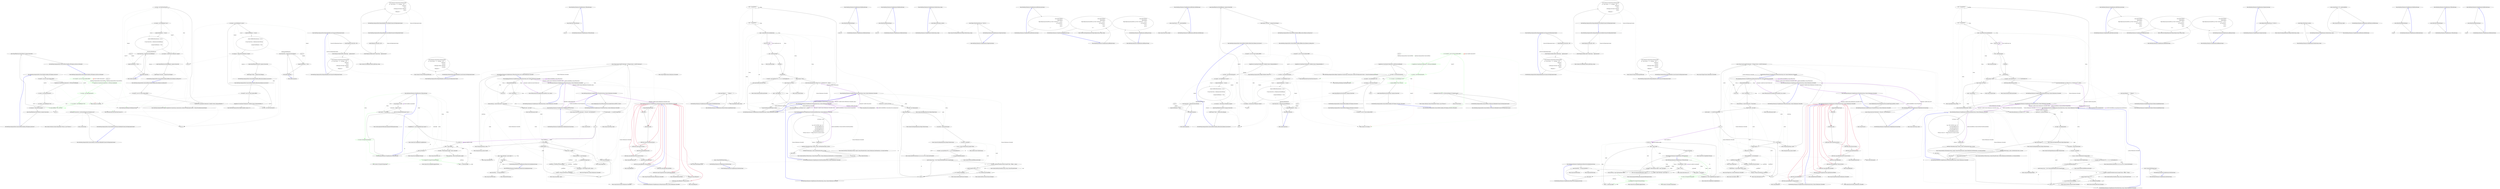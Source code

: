 digraph  {
m0_2_0 [file=merged, label="Entry RestSharp.IntegrationTests.StatusCodeTests.Handles_GET_Request_404_Error()", span="11-11"];
m0_2_1 [file=merged, label="Uri baseUrl = new Uri(''http://localhost:8080/'')", span="13-13"];
m0_2_2 [file=merged, label="SimpleServer.Create(baseUrl.AbsoluteUri, UrlToStatusCodeHandler)", span="15-15"];
m0_2_3 [file=merged, label="var client = new RestClient(baseUrl)", span="17-17"];
m0_2_8 [file=merged, label="Entry System.Uri.Uri(string)", span="0-0"];
m0_2_9 [file=merged, label="Entry RestSharp.IntegrationTests.Helpers.SimpleServer.Create(string, System.Action<System.Net.HttpListenerContext>, System.Net.AuthenticationSchemes)", span="12-12"];
m0_2_4 [file=merged, label="var request = new RestRequest(''404'')", span="18-18"];
m0_2_5 [file=merged, label="var response = client.Execute(request)", span="19-19"];
m0_2_10 [file=merged, label="Entry RestSharp.RestClient.RestClient(System.Uri)", span="68-68"];
m0_2_11 [file=merged, label="Entry RestSharp.RestRequest.RestRequest(string)", span="87-87"];
m0_2_6 [file=merged, label="Assert.Equal(HttpStatusCode.NotFound, response.StatusCode)", span="21-21"];
m0_2_7 [file=merged, label="Exit RestSharp.IntegrationTests.StatusCodeTests.Handles_GET_Request_404_Error()", span="11-11"];
m0_2_14 [file=merged, label="Entry RestSharp.IntegrationTests.StatusCodeTests.Handles_GET_Request_404_Error_With_Body()", span="26-26"];
m0_2_15 [color=green, community=0, file=merged, label="18: Uri baseUrl = new Uri(''http://localhost:8080/'')", span="28-28"];
m0_2_16 [color=green, community=0, file=merged, label="27: SimpleServer.Create(baseUrl.AbsoluteUri, UrlToStatusCodeHandler)", span="30-30"];
m0_2_17 [color=green, community=0, file=merged, label="7: var client = new RestClient(baseUrl)", span="32-32"];
m0_2_18 [color=green, community=0, file=merged, label="27: var request = new RestRequest(''404'')", span="33-33"];
m0_2_19 [color=green, community=0, file=merged, label="18: request.AddBody(''This is the body'')", span="35-35"];
m0_2_20 [file=merged, label="Assert.Equal(HttpStatusCode.NotFound, response.StatusCode)", span="37-37"];
m0_2_21 [file=merged, label="Exit RestSharp.IntegrationTests.StatusCodeTests.Handles_GET_Request_404_Error_With_Body()", span="26-26"];
m0_2_23 [file=merged, label="obj.Response.StatusCode = int.Parse(obj.Request.Url.Segments.Last())", span="43-43"];
m0_2_22 [file=merged, label="Entry RestSharp.IntegrationTests.StatusCodeTests.UrlToStatusCodeHandler(System.Net.HttpListenerContext)", span="41-41"];
m0_2_24 [file=merged, label="Exit RestSharp.IntegrationTests.StatusCodeTests.UrlToStatusCodeHandler(System.Net.HttpListenerContext)", span="41-41"];
m0_2_25 [file=merged, label="Entry System.Collections.Generic.IEnumerable<TSource>.Last<TSource>()", span="0-0"];
m0_2_26 [file=merged, label="Entry int.Parse(string)", span="0-0"];
m0_2_27 [file=merged, label="Entry RestSharp.IntegrationTests.StatusCodeTests.Handles_Different_Root_Element_On_Http_Error()", span="47-47"];
m0_2_28 [file=merged, label="Uri baseUrl = new Uri(''http://localhost:8888/'')", span="49-49"];
m0_2_29 [file=merged, label="SimpleServer.Create(baseUrl.AbsoluteUri, Handlers.Generic<ResponseHandler>())", span="51-51"];
m0_2_30 [file=merged, label="var client = new RestClient(baseUrl)", span="53-53"];
m0_2_38 [file=merged, label="Entry RestSharp.IntegrationTests.Helpers.Handlers.Generic<T>()", span="56-56"];
m0_2_31 [file=merged, label="var request = new RestRequest(''error'')", span="54-54"];
m0_2_34 [file=merged, label="var response = client.Execute<Response>(request)", span="65-65"];
m0_2_32 [file=merged, label="request.RootElement = ''Success''", span="56-56"];
m0_2_33 [file=merged, label="request.OnBeforeDeserialization = resp =>\r\n                {\r\n                    if (resp.StatusCode == HttpStatusCode.BadRequest)\r\n                    {\r\n                        \\nrequest.RootElement = ''Error'';\r\n                    }\r\n                }", span="57-63"];
m0_2_42 [file=merged, label="request.RootElement = ''Error''", span="61-61"];
m0_2_41 [file=merged, label="resp.StatusCode == HttpStatusCode.BadRequest", span="59-59"];
m0_2_35 [file=merged, label="Assert.Equal(HttpStatusCode.BadRequest, response.StatusCode)", span="67-67"];
m0_2_36 [file=merged, label="Assert.Equal(''Not found!'', response.Data.Message)", span="68-68"];
m0_2_37 [file=merged, label="Exit RestSharp.IntegrationTests.StatusCodeTests.Handles_Different_Root_Element_On_Http_Error()", span="47-47"];
m0_2_40 [file=merged, label="Entry lambda expression", span="57-63"];
m0_2_43 [file=merged, label="Exit lambda expression", span="57-63"];
m0_2_44 [file=merged, label="Entry RestSharp.IntegrationTests.StatusCodeTests.Handles_Default_Root_Element_On_No_Error()", span="73-73"];
m0_2_45 [file=merged, label="Uri baseUrl = new Uri(''http://localhost:8888/'')", span="75-75"];
m0_2_46 [file=merged, label="SimpleServer.Create(baseUrl.AbsoluteUri, Handlers.Generic<ResponseHandler>())", span="77-77"];
m0_2_47 [file=merged, label="var client = new RestClient(baseUrl)", span="79-79"];
m0_2_48 [file=merged, label="var request = new RestRequest(''success'')", span="80-80"];
m0_2_51 [file=merged, label="var response = client.Execute<Response>(request)", span="91-91"];
m0_2_49 [file=merged, label="request.RootElement = ''Success''", span="82-82"];
m0_2_50 [file=merged, label="request.OnBeforeDeserialization = resp =>\r\n                {\r\n                    if (resp.StatusCode == HttpStatusCode.NotFound)\r\n                    {\r\n                        \\nrequest.RootElement = ''Error'';\r\n                    }\r\n                }", span="83-89"];
m0_2_57 [file=merged, label="request.RootElement = ''Error''", span="87-87"];
m0_2_56 [file=merged, label="resp.StatusCode == HttpStatusCode.NotFound", span="85-85"];
m0_2_52 [file=merged, label="Assert.Equal(HttpStatusCode.OK, response.StatusCode)", span="93-93"];
m0_2_53 [file=merged, label="Assert.Equal(''Works!'', response.Data.Message)", span="94-94"];
m0_2_54 [file=merged, label="Exit RestSharp.IntegrationTests.StatusCodeTests.Handles_Default_Root_Element_On_No_Error()", span="73-73"];
m0_2_55 [file=merged, label="Entry lambda expression", span="83-89"];
m0_2_58 [file=merged, label="Exit lambda expression", span="83-89"];
m0_2_59 [file=merged, label="Entry RestSharp.IntegrationTests.ResponseHandler.error(System.Net.HttpListenerContext)", span="101-101"];
m0_2_60 [file=merged, label="context.Response.StatusCode = 400", span="103-103"];
m0_2_61 [file=merged, label="context.Response.Headers.Add(''Content-Type'', ''application/xml'')", span="104-104"];
m0_2_62 [file=merged, label="context.Response.OutputStream.WriteStringUtf8(\r\n@''<?xml version=''''1.0'''' encoding=''''utf-8'''' ?>\r\n<Response>\r\n    <Error>\r\n        <\\nMessage>Not found!</Message>\r\n    </Error>\r\n</Response>'')", span="105-111"];
m0_2_64 [file=merged, label="Entry System.Net.WebHeaderCollection.Add(string, string)", span="0-0"];
m0_2_63 [file=merged, label="Exit RestSharp.IntegrationTests.ResponseHandler.error(System.Net.HttpListenerContext)", span="101-101"];
m0_2_65 [file=merged, label="Entry System.IO.Stream.WriteStringUtf8(string)", span="7-7"];
m0_2_66 [file=merged, label="Entry RestSharp.IntegrationTests.ResponseHandler.errorwithbody(System.Net.HttpListenerContext)", span="114-114"];
m0_2_67 [file=merged, label="context.Response.StatusCode = 400", span="116-116"];
m0_2_68 [file=merged, label="context.Response.Headers.Add(''Content-Type'', ''application/xml'')", span="117-117"];
m0_2_69 [file=merged, label="context.Response.OutputStream.WriteStringUtf8(\r\n@''<?xml version=''''1.0'''' encoding=''''utf-8'''' ?>\r\n<Response>\r\n    <Error>\r\n        <\\nMessage>Not found!</Message>\r\n    </Error>\r\n</Response>'')", span="118-124"];
m0_2_70 [file=merged, label="Exit RestSharp.IntegrationTests.ResponseHandler.errorwithbody(System.Net.HttpListenerContext)", span="114-114"];
m0_2_71 [file=merged, label="Entry RestSharp.IntegrationTests.ResponseHandler.success(System.Net.HttpListenerContext)", span="127-127"];
m0_2_72 [file=merged, label="context.Response.OutputStream.WriteStringUtf8(\r\n@''<?xml version=''''1.0'''' encoding=''''utf-8'''' ?>\r\n<Response>\r\n    <Success>\r\n        <\\nMessage>Works!</Message>\r\n    </Success>\r\n</Response>'')", span="129-135"];
m0_2_73 [file=merged, label="Exit RestSharp.IntegrationTests.ResponseHandler.success(System.Net.HttpListenerContext)", span="127-127"];
m0_3_0 [file=merged, label="Entry RestSharp.Extensions.StringExtensions.UrlDecode(string)", span="40-40"];
m0_3_1 [file=merged, label="return HttpUtility.UrlDecode(input);", span="42-42"];
m0_3_2 [file=merged, label="Exit RestSharp.Extensions.StringExtensions.UrlDecode(string)", span="40-40"];
m0_3_4 [file=merged, label="Entry RestSharp.Extensions.StringExtensions.UrlEncode(string)", span="50-50"];
m0_3_5 [file=merged, label="int maxLength = 32766", span="52-52"];
m0_3_6 [file=merged, label="input == null", span="53-53"];
m0_3_8 [file=merged, label="input.Length <= maxLength", span="56-56"];
m0_3_9 [color=green, community=0, file=merged, label="22: return Uri.EscapeUriString(input);", span="57-57"];
m0_3_10 [file=merged, label="StringBuilder sb = new StringBuilder(input.Length * 2)", span="59-59"];
m0_3_12 [file=merged, label="index < input.Length", span="62-62"];
m0_3_13 [file=merged, label="int length = Math.Min(input.Length - index, maxLength)", span="64-64"];
m0_3_14 [file=merged, label="string subString = input.Substring(index, length)", span="65-65"];
m0_3_7 [file=merged, label="throw new ArgumentNullException(''input'');", span="54-54"];
m0_3_18 [file=merged, label="Exit RestSharp.Extensions.StringExtensions.UrlEncode(string)", span="50-50"];
m0_3_19 [file=merged, label="Entry System.ArgumentNullException.ArgumentNullException(string)", span="0-0"];
m0_3_20 [file=merged, label="Entry System.Uri.EscapeUriString(string)", span="0-0"];
m0_3_11 [file=merged, label="int index = 0", span="60-60"];
m0_3_15 [color=green, community=0, file=merged, label="28: sb.Append(Uri.EscapeUriString(subString))", span="67-67"];
m0_3_17 [file=merged, label="return sb.ToString();", span="71-71"];
m0_3_21 [file=merged, label="Entry System.Text.StringBuilder.StringBuilder(int)", span="0-0"];
m0_3_16 [file=merged, label="index += subString.Length", span="68-68"];
m0_3_22 [file=merged, label="Entry System.Math.Min(int, int)", span="0-0"];
m0_3_23 [file=merged, label="Entry string.Substring(int, int)", span="0-0"];
m0_3_24 [file=merged, label="Entry System.Text.StringBuilder.Append(string)", span="0-0"];
m0_3_25 [file=merged, label="Entry System.Text.StringBuilder.ToString()", span="0-0"];
m0_3_26 [file=merged, label="Entry RestSharp.Extensions.StringExtensions.HtmlDecode(string)", span="75-75"];
m0_3_27 [file=merged, label="return HttpUtility.HtmlDecode(input);", span="77-77"];
m0_3_28 [file=merged, label="Exit RestSharp.Extensions.StringExtensions.HtmlDecode(string)", span="75-75"];
m0_3_30 [file=merged, label="Entry RestSharp.Extensions.StringExtensions.HtmlEncode(string)", span="80-80"];
m0_3_31 [file=merged, label="return HttpUtility.HtmlEncode(input);", span="82-82"];
m0_3_32 [file=merged, label="Exit RestSharp.Extensions.StringExtensions.HtmlEncode(string)", span="80-80"];
m0_3_34 [file=merged, label="Entry RestSharp.Extensions.StringExtensions.HasValue(string)", span="98-98"];
m0_3_35 [file=merged, label="return !string.IsNullOrEmpty(input);", span="100-100"];
m0_3_36 [file=merged, label="Exit RestSharp.Extensions.StringExtensions.HasValue(string)", span="98-98"];
m0_3_37 [file=merged, label="Entry string.IsNullOrEmpty(string)", span="0-0"];
m0_3_38 [file=merged, label="Entry RestSharp.Extensions.StringExtensions.RemoveUnderscoresAndDashes(string)", span="108-108"];
m0_3_39 [file=merged, label="return input.Replace(''_'', '''').Replace(''-'', '''');", span="110-110"];
m0_3_40 [file=merged, label="Exit RestSharp.Extensions.StringExtensions.RemoveUnderscoresAndDashes(string)", span="108-108"];
m0_3_41 [file=merged, label="Entry string.Replace(string, string)", span="0-0"];
m0_3_42 [file=merged, label="Entry RestSharp.Extensions.StringExtensions.ParseJsonDate(string, System.Globalization.CultureInfo)", span="119-119"];
m0_3_43 [file=merged, label="input = input.Replace(''\n'', '''')", span="121-121"];
m0_3_53 [file=merged, label="return ExtractDate(input, @''\\?/Date\((-?\d+)(-|\+)?([0-9]{4})?\)\\?/'', culture);", span="141-141"];
m0_3_56 [file=merged, label="return ExtractDate(input, @''newDate\((-?\d+)*\)'', culture);", span="148-148"];
m0_3_57 [file=merged, label="return ParseFormattedDate(input, culture);", span="151-151"];
m0_3_59 [file=merged, label="Entry string.RemoveSurroundingQuotes()", span="159-159"];
m0_3_64 [file=merged, label="Entry RestSharp.Extensions.StringExtensions.ExtractDate(string, string, System.Globalization.CultureInfo)", span="216-216"];
m0_3_65 [file=merged, label="Entry RestSharp.Extensions.StringExtensions.ParseFormattedDate(string, System.Globalization.CultureInfo)", span="170-170"];
m0_3_44 [file=merged, label="input = input.Replace(''\r'', '''')", span="122-122"];
m0_3_45 [file=merged, label="input = input.RemoveSurroundingQuotes()", span="123-123"];
m0_3_46 [file=merged, label="long? unix = null", span="125-125"];
m0_3_47 [file=merged, label="unix = Int64.Parse(input)", span="129-129"];
m0_3_52 [file=merged, label="input.Contains(''/Date('')", span="139-139"];
m0_3_54 [file=merged, label="input.Contains(''new Date('')", span="144-144"];
m0_3_55 [file=merged, label="input = input.Replace('' '', '''')", span="146-146"];
m0_3_48 [file=merged, label=Exception, span="131-131"];
m0_3_49 [file=merged, label="unix.HasValue", span="133-133"];
m0_3_51 [file=merged, label="return epoch.AddSeconds(unix.Value);", span="136-136"];
m0_3_60 [file=merged, label="Entry long.Parse(string)", span="0-0"];
m0_3_50 [file=merged, label="var epoch = new DateTime(1970, 1, 1, 0, 0, 0, DateTimeKind.Utc)", span="135-135"];
m0_3_61 [file=merged, label="Entry System.DateTime.DateTime(int, int, int, int, int, int, System.DateTimeKind)", span="0-0"];
m0_3_58 [file=merged, label="Exit RestSharp.Extensions.StringExtensions.ParseJsonDate(string, System.Globalization.CultureInfo)", span="119-119"];
m0_3_62 [file=merged, label="Entry System.DateTime.AddSeconds(double)", span="0-0"];
m0_3_63 [file=merged, label="Entry string.Contains(string)", span="0-0"];
m0_3_83 [file=merged, label="DateTime dt = DateTime.MinValue", span="218-218"];
m0_3_84 [file=merged, label="var regex = new Regex(pattern)", span="219-219"];
m0_3_85 [file=merged, label="regex.IsMatch(input)", span="221-221"];
m0_3_86 [file=merged, label="var matches = regex.Matches(input)", span="223-223"];
m0_3_92 [file=merged, label="var mod = DateTime.ParseExact(match.Groups[3].Value, ''HHmm'', culture)", span="233-233"];
m0_3_96 [file=merged, label="return dt;", span="246-246"];
m0_3_98 [file=merged, label="Entry System.Text.RegularExpressions.Regex.Regex(string)", span="0-0"];
m0_3_99 [file=merged, label="Entry System.Text.RegularExpressions.Regex.IsMatch(string)", span="0-0"];
m0_3_87 [file=merged, label="var match = matches[0]", span="224-224"];
m0_3_100 [file=merged, label="Entry System.Text.RegularExpressions.Regex.Matches(string)", span="0-0"];
m0_3_88 [file=merged, label="var ms = Convert.ToInt64(match.Groups[1].Value)", span="225-225"];
m0_3_91 [file=merged, label="match.Groups.Count > 2 && !String.IsNullOrEmpty(match.Groups[3].Value)", span="231-231"];
m0_3_93 [file=merged, label="match.Groups[2].Value == ''+''", span="235-235"];
m0_3_89 [file=merged, label="var epoch = new DateTime(1970, 1, 1, 0, 0, 0, DateTimeKind.Utc)", span="226-226"];
m0_3_90 [file=merged, label="dt = epoch.AddMilliseconds(ms)", span="228-228"];
m0_3_101 [file=merged, label="Entry System.Convert.ToInt64(string)", span="0-0"];
m0_3_94 [file=merged, label="dt = dt.Add(mod.TimeOfDay)", span="237-237"];
m0_3_95 [file=merged, label="dt = dt.Subtract(mod.TimeOfDay)", span="241-241"];
m0_3_102 [file=merged, label="Entry System.DateTime.AddMilliseconds(double)", span="0-0"];
m0_3_103 [file=merged, label="Entry System.DateTime.ParseExact(string, string, System.IFormatProvider)", span="0-0"];
m0_3_104 [file=merged, label="Entry System.DateTime.Add(System.TimeSpan)", span="0-0"];
m0_3_105 [file=merged, label="Entry System.DateTime.Subtract(System.TimeSpan)", span="0-0"];
m0_3_97 [file=merged, label="Exit RestSharp.Extensions.StringExtensions.ExtractDate(string, string, System.Globalization.CultureInfo)", span="216-216"];
m0_3_73 [file=merged, label="var formats = new[]\r\n            {\r\n                ''u'',\r\n                ''s'',\r\n                ''yyyy'-'MM'-'dd'T'HH':'\\nmm':'ss'Z''',\r\n                ''yyyy-MM-ddTHH:mm:ssZ'',\r\n                ''yyyy-MM-dd HH:mm:ssZ'',\r\n                ''yyyy-MM-ddTHH:\\nmm:ss'',\r\n                ''yyyy-MM-ddTHH:mm:sszzzzzz'',\r\n                ''M/d/yyyy h:mm:ss tt'' // default format for invariant \\nculture\r\n            }", span="172-182"];
m0_3_74 [file=merged, label="DateTime date", span="200-200"];
m0_3_75 [file=merged, label="DateTime.TryParseExact(input, formats, culture, DateTimeStyles.None, out date)", span="202-202"];
m0_3_77 [file=merged, label="DateTime.TryParse(input, culture, DateTimeStyles.None, out date)", span="207-207"];
m0_3_76 [file=merged, label="return date;", span="204-204"];
m0_3_81 [file=merged, label="Entry System.DateTime.TryParseExact(string, string[], System.IFormatProvider, System.Globalization.DateTimeStyles, out System.DateTime)", span="0-0"];
m0_3_80 [file=merged, label="Exit RestSharp.Extensions.StringExtensions.ParseFormattedDate(string, System.Globalization.CultureInfo)", span="170-170"];
m0_3_78 [file=merged, label="return date;", span="209-209"];
m0_3_79 [file=merged, label="return default(DateTime);", span="213-213"];
m0_3_82 [file=merged, label="Entry System.DateTime.TryParse(string, System.IFormatProvider, System.Globalization.DateTimeStyles, out System.DateTime)", span="0-0"];
m0_3_66 [file=merged, label="Entry RestSharp.Extensions.StringExtensions.RemoveSurroundingQuotes(string)", span="159-159"];
m0_3_67 [file=merged, label="input.StartsWith(''\'''') && input.EndsWith(''\'''')", span="161-161"];
m0_3_68 [file=merged, label="input = input.Substring(1, input.Length - 2)", span="164-164"];
m0_3_69 [file=merged, label="return input;", span="167-167"];
m0_3_71 [file=merged, label="Entry string.StartsWith(string)", span="0-0"];
m0_3_72 [file=merged, label="Entry string.EndsWith(string)", span="0-0"];
m0_3_70 [file=merged, label="Exit RestSharp.Extensions.StringExtensions.RemoveSurroundingQuotes(string)", span="159-159"];
m0_3_106 [file=merged, label="Entry RestSharp.Extensions.StringExtensions.Matches(string, string)", span="255-255"];
m0_3_107 [file=merged, label="return Regex.IsMatch(input, pattern);", span="257-257"];
m0_3_108 [file=merged, label="Exit RestSharp.Extensions.StringExtensions.Matches(string, string)", span="255-255"];
m0_3_109 [file=merged, label="Entry System.Text.RegularExpressions.Regex.IsMatch(string, string)", span="0-0"];
m0_3_110 [file=merged, label="Entry RestSharp.Extensions.StringExtensions.ToPascalCase(string, System.Globalization.CultureInfo)", span="266-266"];
m0_3_111 [file=merged, label="return ToPascalCase(lowercaseAndUnderscoredWord, true, culture);", span="268-268"];
m0_3_113 [file=merged, label="Entry RestSharp.Extensions.StringExtensions.ToPascalCase(string, bool, System.Globalization.CultureInfo)", span="278-278"];
m0_3_142 [file=merged, label="Entry RestSharp.Extensions.StringExtensions.ToCamelCase(string, System.Globalization.CultureInfo)", span="318-318"];
m0_3_112 [file=merged, label="Exit RestSharp.Extensions.StringExtensions.ToPascalCase(string, System.Globalization.CultureInfo)", span="266-266"];
m0_3_114 [file=merged, label="String.IsNullOrEmpty(text)", span="280-280"];
m0_3_115 [file=merged, label="return text;", span="281-281"];
m0_3_116 [file=merged, label="text = text.Replace(''_'', '' '')", span="283-283"];
m0_3_117 [file=merged, label="string joinString = removeUnderscores ? String.Empty : ''_''", span="285-285"];
m0_3_126 [file=merged, label="restOfWord = restOfWord.ToLower(culture)", span="298-298"];
m0_3_127 [file=merged, label="char firstChar = char.ToUpper(word[0], culture)", span="300-300"];
m0_3_131 [file=merged, label="return String.Concat(words[0].Substring(0, 1).ToUpper(culture), words[0].Substring(1));", span="309-309"];
m0_3_132 [file=merged, label="Exit RestSharp.Extensions.StringExtensions.ToPascalCase(string, bool, System.Globalization.CultureInfo)", span="278-278"];
m0_3_118 [file=merged, label="string[] words = text.Split(' ')", span="286-286"];
m0_3_130 [file=merged, label="return String.Join(joinString, words);", span="306-306"];
m0_3_119 [file=merged, label="words.Length > 1 || words[0].IsUpperCase()", span="288-288"];
m0_3_121 [file=merged, label="i < words.Length", span="290-290"];
m0_3_122 [file=merged, label="words[i].Length > 0", span="292-292"];
m0_3_123 [file=merged, label="string word = words[i]", span="294-294"];
m0_3_128 [file=merged, label="words[i] = String.Concat(firstChar, restOfWord)", span="302-302"];
m0_3_133 [file=merged, label="Entry string.Split(params char[])", span="0-0"];
m0_3_120 [file=merged, label="int i = 0", span="290-290"];
m0_3_134 [file=merged, label="Entry string.IsUpperCase()", span="338-338"];
m0_3_129 [file=merged, label="i++", span="290-290"];
m0_3_124 [file=merged, label="string restOfWord = word.Substring(1)", span="295-295"];
m0_3_125 [file=merged, label="restOfWord.IsUpperCase()", span="297-297"];
m0_3_135 [file=merged, label="Entry string.Substring(int)", span="0-0"];
m0_3_136 [file=merged, label="Entry string.ToLower(System.Globalization.CultureInfo)", span="0-0"];
m0_3_137 [file=merged, label="Entry char.ToUpper(char, System.Globalization.CultureInfo)", span="0-0"];
m0_3_138 [file=merged, label="Entry string.Concat(object, object)", span="0-0"];
m0_3_139 [file=merged, label="Entry string.Join(string, params string[])", span="0-0"];
m0_3_140 [file=merged, label="Entry string.ToUpper(System.Globalization.CultureInfo)", span="0-0"];
m0_3_141 [file=merged, label="Entry string.Concat(string, string)", span="0-0"];
m0_3_143 [file=merged, label="return MakeInitialLowerCase(ToPascalCase(lowercaseAndUnderscoredWord, culture));", span="320-320"];
m0_3_145 [file=merged, label="Entry RestSharp.Extensions.StringExtensions.MakeInitialLowerCase(string)", span="328-328"];
m0_3_166 [file=merged, label="Entry RestSharp.Extensions.StringExtensions.GetNameVariants(string, System.Globalization.CultureInfo)", span="407-407"];
m0_3_144 [file=merged, label="Exit RestSharp.Extensions.StringExtensions.ToCamelCase(string, System.Globalization.CultureInfo)", span="318-318"];
m0_3_146 [file=merged, label="return String.Concat(word.Substring(0, 1).ToLower(), word.Substring(1));", span="330-330"];
m0_3_147 [file=merged, label="Exit RestSharp.Extensions.StringExtensions.MakeInitialLowerCase(string)", span="328-328"];
m0_3_148 [file=merged, label="Entry string.ToLower()", span="0-0"];
m0_3_149 [file=merged, label="Entry RestSharp.Extensions.StringExtensions.IsUpperCase(string)", span="338-338"];
m0_3_150 [file=merged, label="return Regex.IsMatch(inputString, @''^[A-Z]+$'');", span="340-340"];
m0_3_151 [file=merged, label="Exit RestSharp.Extensions.StringExtensions.IsUpperCase(string)", span="338-338"];
m0_3_152 [file=merged, label="Entry RestSharp.Extensions.StringExtensions.AddUnderscores(string)", span="348-348"];
m0_3_153 [file=merged, label="return Regex.Replace(\r\n                Regex.Replace(\r\n                    Regex.Replace(pascalCasedWord, @''([A-Z]+)([A-Z][\\na-z])'', ''$1_$2''),\r\n                    @''([a-z\d])([A-Z])'',\r\n                    ''$1_$2''),\r\n                @''[-\s]'',\r\n                ''_'');", span="350-356"];
m0_3_154 [file=merged, label="Exit RestSharp.Extensions.StringExtensions.AddUnderscores(string)", span="348-348"];
m0_3_155 [file=merged, label="Entry System.Text.RegularExpressions.Regex.Replace(string, string, string)", span="0-0"];
m0_3_156 [file=merged, label="Entry RestSharp.Extensions.StringExtensions.AddDashes(string)", span="364-364"];
m0_3_157 [file=merged, label="return Regex.Replace(\r\n                Regex.Replace(\r\n                    Regex.Replace(pascalCasedWord, @''([A-Z]+)([A-Z][\\na-z])'', ''$1-$2''),\r\n                    @''([a-z\d])([A-Z])'',\r\n                    ''$1-$2''),\r\n                @''[\s]'',\r\n                ''\\n-'');", span="366-372"];
m0_3_158 [file=merged, label="Exit RestSharp.Extensions.StringExtensions.AddDashes(string)", span="364-364"];
m0_3_159 [file=merged, label="Entry RestSharp.Extensions.StringExtensions.AddUnderscorePrefix(string)", span="380-380"];
m0_3_160 [file=merged, label="return string.Format(''_{0}'', pascalCasedWord);", span="382-382"];
m0_3_161 [file=merged, label="Exit RestSharp.Extensions.StringExtensions.AddUnderscorePrefix(string)", span="380-380"];
m0_3_162 [file=merged, label="Entry string.Format(string, object)", span="0-0"];
m0_3_163 [file=merged, label="Entry RestSharp.Extensions.StringExtensions.AddSpaces(string)", span="390-390"];
m0_3_164 [file=merged, label="return Regex.Replace(\r\n                Regex.Replace(\r\n                    Regex.Replace(pascalCasedWord, @''([A-Z]+)([A-Z][\\na-z])'', ''$1 $2''),\r\n                    @''([a-z\d])([A-Z])'',\r\n                    ''$1 $2''),\r\n                @''[-\s]'',\r\n                '' '');", span="392-398"];
m0_3_165 [file=merged, label="Exit RestSharp.Extensions.StringExtensions.AddSpaces(string)", span="390-390"];
m0_3_167 [file=merged, label="String.IsNullOrEmpty(name)", span="409-409"];
m0_3_168 [file=merged, label="yield break;", span="410-410"];
m0_3_169 [file=merged, label="yield return name;", span="412-412"];
m0_3_170 [file=merged, label="yield return name.ToCamelCase(culture);", span="415-415"];
m0_3_171 [file=merged, label="yield return name.ToLower(culture);", span="418-418"];
m0_3_172 [file=merged, label="yield return name.AddUnderscores();", span="421-421"];
m0_3_173 [file=merged, label="yield return name.AddUnderscores().ToLower(culture);", span="424-424"];
m0_3_174 [file=merged, label="yield return name.AddDashes();", span="427-427"];
m0_3_175 [file=merged, label="yield return name.AddDashes().ToLower(culture);", span="430-430"];
m0_3_176 [file=merged, label="yield return name.AddUnderscorePrefix();", span="433-433"];
m0_3_177 [file=merged, label="yield return name.ToCamelCase(culture).AddUnderscorePrefix();", span="436-436"];
m0_3_178 [file=merged, label="yield return name.AddSpaces();", span="439-439"];
m0_3_179 [file=merged, label="yield return name.AddSpaces().ToLower(culture);", span="442-442"];
m0_3_181 [file=merged, label="Entry string.ToCamelCase(System.Globalization.CultureInfo)", span="318-318"];
m0_3_182 [file=merged, label="Entry string.AddUnderscores()", span="348-348"];
m0_3_183 [file=merged, label="Entry string.AddDashes()", span="364-364"];
m0_3_184 [file=merged, label="Entry string.AddUnderscorePrefix()", span="380-380"];
m0_3_185 [file=merged, label="Entry string.AddSpaces()", span="390-390"];
m0_3_180 [file=merged, label="Exit RestSharp.Extensions.StringExtensions.GetNameVariants(string, System.Globalization.CultureInfo)", span="407-407"];
m3_44 [cluster="RestSharp.IntegrationTests.StatusCodeTests.Handles_Default_Root_Element_On_No_Error()", file="StatusCodeTests.cs", label="Entry RestSharp.IntegrationTests.StatusCodeTests.Handles_Default_Root_Element_On_No_Error()", span="73-73"];
m3_45 [cluster="RestSharp.IntegrationTests.StatusCodeTests.Handles_Default_Root_Element_On_No_Error()", file="StatusCodeTests.cs", label="Uri baseUrl = new Uri(''http://localhost:8888/'')", span="75-75"];
m3_46 [cluster="RestSharp.IntegrationTests.StatusCodeTests.Handles_Default_Root_Element_On_No_Error()", file="StatusCodeTests.cs", label="SimpleServer.Create(baseUrl.AbsoluteUri, Handlers.Generic<ResponseHandler>())", span="77-77"];
m3_47 [cluster="RestSharp.IntegrationTests.StatusCodeTests.Handles_Default_Root_Element_On_No_Error()", file="StatusCodeTests.cs", label="var client = new RestClient(baseUrl)", span="79-79"];
m3_48 [cluster="RestSharp.IntegrationTests.StatusCodeTests.Handles_Default_Root_Element_On_No_Error()", file="StatusCodeTests.cs", label="var request = new RestRequest(''success'')", span="80-80"];
m3_51 [cluster="RestSharp.IntegrationTests.StatusCodeTests.Handles_Default_Root_Element_On_No_Error()", file="StatusCodeTests.cs", label="var response = client.Execute<Response>(request)", span="91-91"];
m3_49 [cluster="RestSharp.IntegrationTests.StatusCodeTests.Handles_Default_Root_Element_On_No_Error()", file="StatusCodeTests.cs", label="request.RootElement = ''Success''", span="82-82"];
m3_50 [cluster="RestSharp.IntegrationTests.StatusCodeTests.Handles_Default_Root_Element_On_No_Error()", file="StatusCodeTests.cs", label="request.OnBeforeDeserialization = resp =>\r\n                {\r\n                    if (resp.StatusCode == HttpStatusCode.NotFound)\r\n                    {\r\n                        \\nrequest.RootElement = ''Error'';\r\n                    }\r\n                }", span="83-89"];
m3_52 [cluster="RestSharp.IntegrationTests.StatusCodeTests.Handles_Default_Root_Element_On_No_Error()", file="StatusCodeTests.cs", label="Assert.Equal(HttpStatusCode.OK, response.StatusCode)", span="93-93"];
m3_53 [cluster="RestSharp.IntegrationTests.StatusCodeTests.Handles_Default_Root_Element_On_No_Error()", file="StatusCodeTests.cs", label="Assert.Equal(''Works!'', response.Data.Message)", span="94-94"];
m3_54 [cluster="RestSharp.IntegrationTests.StatusCodeTests.Handles_Default_Root_Element_On_No_Error()", file="StatusCodeTests.cs", label="Exit RestSharp.IntegrationTests.StatusCodeTests.Handles_Default_Root_Element_On_No_Error()", span="73-73"];
m3_25 [cluster="System.Collections.Generic.IEnumerable<TSource>.Last<TSource>()", file="StatusCodeTests.cs", label="Entry System.Collections.Generic.IEnumerable<TSource>.Last<TSource>()", span="0-0"];
m3_26 [cluster="int.Parse(string)", file="StatusCodeTests.cs", label="Entry int.Parse(string)", span="0-0"];
m3_38 [cluster="RestSharp.IntegrationTests.Helpers.Handlers.Generic<T>()", file="StatusCodeTests.cs", label="Entry RestSharp.IntegrationTests.Helpers.Handlers.Generic<T>()", span="56-56"];
m3_10 [cluster="RestSharp.RestClient.RestClient(System.Uri)", file="StatusCodeTests.cs", label="Entry RestSharp.RestClient.RestClient(System.Uri)", span="68-68"];
m3_9 [cluster="RestSharp.IntegrationTests.Helpers.SimpleServer.Create(string, System.Action<System.Net.HttpListenerContext>, System.Net.AuthenticationSchemes)", file="StatusCodeTests.cs", label="Entry RestSharp.IntegrationTests.Helpers.SimpleServer.Create(string, System.Action<System.Net.HttpListenerContext>, System.Net.AuthenticationSchemes)", span="12-12"];
m3_59 [cluster="RestSharp.IntegrationTests.ResponseHandler.error(System.Net.HttpListenerContext)", file="StatusCodeTests.cs", label="Entry RestSharp.IntegrationTests.ResponseHandler.error(System.Net.HttpListenerContext)", span="101-101"];
m3_60 [cluster="RestSharp.IntegrationTests.ResponseHandler.error(System.Net.HttpListenerContext)", file="StatusCodeTests.cs", label="context.Response.StatusCode = 400", span="103-103"];
m3_61 [cluster="RestSharp.IntegrationTests.ResponseHandler.error(System.Net.HttpListenerContext)", file="StatusCodeTests.cs", label="context.Response.Headers.Add(''Content-Type'', ''application/xml'')", span="104-104"];
m3_62 [cluster="RestSharp.IntegrationTests.ResponseHandler.error(System.Net.HttpListenerContext)", file="StatusCodeTests.cs", label="context.Response.OutputStream.WriteStringUtf8(\r\n@''<?xml version=''''1.0'''' encoding=''''utf-8'''' ?>\r\n<Response>\r\n    <Error>\r\n        <\\nMessage>Not found!</Message>\r\n    </Error>\r\n</Response>'')", span="105-111"];
m3_63 [cluster="RestSharp.IntegrationTests.ResponseHandler.error(System.Net.HttpListenerContext)", file="StatusCodeTests.cs", label="Exit RestSharp.IntegrationTests.ResponseHandler.error(System.Net.HttpListenerContext)", span="101-101"];
m3_65 [cluster="System.IO.Stream.WriteStringUtf8(string)", file="StatusCodeTests.cs", label="Entry System.IO.Stream.WriteStringUtf8(string)", span="7-7"];
m3_27 [cluster="RestSharp.IntegrationTests.StatusCodeTests.Handles_Different_Root_Element_On_Http_Error()", file="StatusCodeTests.cs", label="Entry RestSharp.IntegrationTests.StatusCodeTests.Handles_Different_Root_Element_On_Http_Error()", span="47-47"];
m3_28 [cluster="RestSharp.IntegrationTests.StatusCodeTests.Handles_Different_Root_Element_On_Http_Error()", file="StatusCodeTests.cs", label="Uri baseUrl = new Uri(''http://localhost:8888/'')", span="49-49"];
m3_29 [cluster="RestSharp.IntegrationTests.StatusCodeTests.Handles_Different_Root_Element_On_Http_Error()", file="StatusCodeTests.cs", label="SimpleServer.Create(baseUrl.AbsoluteUri, Handlers.Generic<ResponseHandler>())", span="51-51"];
m3_30 [cluster="RestSharp.IntegrationTests.StatusCodeTests.Handles_Different_Root_Element_On_Http_Error()", file="StatusCodeTests.cs", label="var client = new RestClient(baseUrl)", span="53-53"];
m3_31 [cluster="RestSharp.IntegrationTests.StatusCodeTests.Handles_Different_Root_Element_On_Http_Error()", file="StatusCodeTests.cs", label="var request = new RestRequest(''error'')", span="54-54"];
m3_34 [cluster="RestSharp.IntegrationTests.StatusCodeTests.Handles_Different_Root_Element_On_Http_Error()", file="StatusCodeTests.cs", label="var response = client.Execute<Response>(request)", span="65-65"];
m3_32 [cluster="RestSharp.IntegrationTests.StatusCodeTests.Handles_Different_Root_Element_On_Http_Error()", file="StatusCodeTests.cs", label="request.RootElement = ''Success''", span="56-56"];
m3_33 [cluster="RestSharp.IntegrationTests.StatusCodeTests.Handles_Different_Root_Element_On_Http_Error()", file="StatusCodeTests.cs", label="request.OnBeforeDeserialization = resp =>\r\n                {\r\n                    if (resp.StatusCode == HttpStatusCode.BadRequest)\r\n                    {\r\n                        \\nrequest.RootElement = ''Error'';\r\n                    }\r\n                }", span="57-63"];
m3_35 [cluster="RestSharp.IntegrationTests.StatusCodeTests.Handles_Different_Root_Element_On_Http_Error()", file="StatusCodeTests.cs", label="Assert.Equal(HttpStatusCode.BadRequest, response.StatusCode)", span="67-67"];
m3_36 [cluster="RestSharp.IntegrationTests.StatusCodeTests.Handles_Different_Root_Element_On_Http_Error()", file="StatusCodeTests.cs", label="Assert.Equal(''Not found!'', response.Data.Message)", span="68-68"];
m3_37 [cluster="RestSharp.IntegrationTests.StatusCodeTests.Handles_Different_Root_Element_On_Http_Error()", file="StatusCodeTests.cs", label="Exit RestSharp.IntegrationTests.StatusCodeTests.Handles_Different_Root_Element_On_Http_Error()", span="47-47"];
m3_8 [cluster="System.Uri.Uri(string)", file="StatusCodeTests.cs", label="Entry System.Uri.Uri(string)", span="0-0"];
m3_66 [cluster="RestSharp.IntegrationTests.ResponseHandler.errorwithbody(System.Net.HttpListenerContext)", file="StatusCodeTests.cs", label="Entry RestSharp.IntegrationTests.ResponseHandler.errorwithbody(System.Net.HttpListenerContext)", span="114-114"];
m3_67 [cluster="RestSharp.IntegrationTests.ResponseHandler.errorwithbody(System.Net.HttpListenerContext)", file="StatusCodeTests.cs", label="context.Response.StatusCode = 400", span="116-116"];
m3_68 [cluster="RestSharp.IntegrationTests.ResponseHandler.errorwithbody(System.Net.HttpListenerContext)", file="StatusCodeTests.cs", label="context.Response.Headers.Add(''Content-Type'', ''application/xml'')", span="117-117"];
m3_69 [cluster="RestSharp.IntegrationTests.ResponseHandler.errorwithbody(System.Net.HttpListenerContext)", file="StatusCodeTests.cs", label="context.Response.OutputStream.WriteStringUtf8(\r\n@''<?xml version=''''1.0'''' encoding=''''utf-8'''' ?>\r\n<Response>\r\n    <Error>\r\n        <\\nMessage>Not found!</Message>\r\n    </Error>\r\n</Response>'')", span="118-124"];
m3_70 [cluster="RestSharp.IntegrationTests.ResponseHandler.errorwithbody(System.Net.HttpListenerContext)", file="StatusCodeTests.cs", label="Exit RestSharp.IntegrationTests.ResponseHandler.errorwithbody(System.Net.HttpListenerContext)", span="114-114"];
m3_11 [cluster="RestSharp.RestRequest.RestRequest(string)", file="StatusCodeTests.cs", label="Entry RestSharp.RestRequest.RestRequest(string)", span="87-87"];
m3_64 [cluster="System.Net.WebHeaderCollection.Add(string, string)", file="StatusCodeTests.cs", label="Entry System.Net.WebHeaderCollection.Add(string, string)", span="0-0"];
m3_23 [cluster="RestSharp.IntegrationTests.StatusCodeTests.UrlToStatusCodeHandler(System.Net.HttpListenerContext)", file="StatusCodeTests.cs", label="obj.Response.StatusCode = int.Parse(obj.Request.Url.Segments.Last())", span="43-43"];
m3_0 [cluster="RestSharp.IntegrationTests.StatusCodeTests.Handles_GET_Request_404_Error()", file="StatusCodeTests.cs", label="Entry RestSharp.IntegrationTests.StatusCodeTests.Handles_GET_Request_404_Error()", span="11-11"];
m3_1 [cluster="RestSharp.IntegrationTests.StatusCodeTests.Handles_GET_Request_404_Error()", file="StatusCodeTests.cs", label="Uri baseUrl = new Uri(''http://localhost:8080/'')", span="13-13"];
m3_2 [cluster="RestSharp.IntegrationTests.StatusCodeTests.Handles_GET_Request_404_Error()", file="StatusCodeTests.cs", label="SimpleServer.Create(baseUrl.AbsoluteUri, UrlToStatusCodeHandler)", span="15-15"];
m3_3 [cluster="RestSharp.IntegrationTests.StatusCodeTests.Handles_GET_Request_404_Error()", file="StatusCodeTests.cs", label="var client = new RestClient(baseUrl)", span="17-17"];
m3_4 [cluster="RestSharp.IntegrationTests.StatusCodeTests.Handles_GET_Request_404_Error()", file="StatusCodeTests.cs", label="var request = new RestRequest(''404'')", span="18-18"];
m3_5 [cluster="RestSharp.IntegrationTests.StatusCodeTests.Handles_GET_Request_404_Error()", file="StatusCodeTests.cs", label="var response = client.Execute(request)", span="19-19"];
m3_6 [cluster="RestSharp.IntegrationTests.StatusCodeTests.Handles_GET_Request_404_Error()", file="StatusCodeTests.cs", label="Assert.Equal(HttpStatusCode.NotFound, response.StatusCode)", span="21-21"];
m3_7 [cluster="RestSharp.IntegrationTests.StatusCodeTests.Handles_GET_Request_404_Error()", file="StatusCodeTests.cs", label="Exit RestSharp.IntegrationTests.StatusCodeTests.Handles_GET_Request_404_Error()", span="11-11"];
m3_71 [cluster="RestSharp.IntegrationTests.ResponseHandler.success(System.Net.HttpListenerContext)", file="StatusCodeTests.cs", label="Entry RestSharp.IntegrationTests.ResponseHandler.success(System.Net.HttpListenerContext)", span="127-127"];
m3_72 [cluster="RestSharp.IntegrationTests.ResponseHandler.success(System.Net.HttpListenerContext)", file="StatusCodeTests.cs", label="context.Response.OutputStream.WriteStringUtf8(\r\n@''<?xml version=''''1.0'''' encoding=''''utf-8'''' ?>\r\n<Response>\r\n    <Success>\r\n        <\\nMessage>Works!</Message>\r\n    </Success>\r\n</Response>'')", span="129-135"];
m3_73 [cluster="RestSharp.IntegrationTests.ResponseHandler.success(System.Net.HttpListenerContext)", file="StatusCodeTests.cs", label="Exit RestSharp.IntegrationTests.ResponseHandler.success(System.Net.HttpListenerContext)", span="127-127"];
m3_14 [cluster="RestSharp.IntegrationTests.StatusCodeTests.Handles_GET_Request_404_Error_With_Body()", file="StatusCodeTests.cs", label="Entry RestSharp.IntegrationTests.StatusCodeTests.Handles_GET_Request_404_Error_With_Body()", span="26-26"];
m3_15 [cluster="RestSharp.IntegrationTests.StatusCodeTests.Handles_GET_Request_404_Error_With_Body()", color=green, community=0, file="StatusCodeTests.cs", label="32: Uri baseUrl = new Uri(''http://localhost:8080/'')", span="28-28"];
m3_16 [cluster="RestSharp.IntegrationTests.StatusCodeTests.Handles_GET_Request_404_Error_With_Body()", color=green, community=0, file="StatusCodeTests.cs", label="5: SimpleServer.Create(baseUrl.AbsoluteUri, UrlToStatusCodeHandler)", span="30-30"];
m3_17 [cluster="RestSharp.IntegrationTests.StatusCodeTests.Handles_GET_Request_404_Error_With_Body()", color=green, community=0, file="StatusCodeTests.cs", label="7: var client = new RestClient(baseUrl)", span="32-32"];
m3_18 [cluster="RestSharp.IntegrationTests.StatusCodeTests.Handles_GET_Request_404_Error_With_Body()", color=green, community=0, file="StatusCodeTests.cs", label="15: var request = new RestRequest(''404'')", span="33-33"];
m3_19 [cluster="RestSharp.IntegrationTests.StatusCodeTests.Handles_GET_Request_404_Error_With_Body()", color=green, community=0, file="StatusCodeTests.cs", label="5: request.AddBody(''This is the body'')", span="35-35"];
m3_20 [cluster="RestSharp.IntegrationTests.StatusCodeTests.Handles_GET_Request_404_Error_With_Body()", file="StatusCodeTests.cs", label="Assert.Equal(HttpStatusCode.NotFound, response.StatusCode)", span="37-37"];
m3_21 [cluster="RestSharp.IntegrationTests.StatusCodeTests.Handles_GET_Request_404_Error_With_Body()", file="StatusCodeTests.cs", label="Exit RestSharp.IntegrationTests.StatusCodeTests.Handles_GET_Request_404_Error_With_Body()", span="26-26"];
m3_22 [cluster="RestSharp.IntegrationTests.StatusCodeTests.UrlToStatusCodeHandler(System.Net.HttpListenerContext)", file="StatusCodeTests.cs", label="Entry RestSharp.IntegrationTests.StatusCodeTests.UrlToStatusCodeHandler(System.Net.HttpListenerContext)", span="41-41"];
m3_24 [cluster="RestSharp.IntegrationTests.StatusCodeTests.UrlToStatusCodeHandler(System.Net.HttpListenerContext)", file="StatusCodeTests.cs", label="Exit RestSharp.IntegrationTests.StatusCodeTests.UrlToStatusCodeHandler(System.Net.HttpListenerContext)", span="41-41"];
m3_55 [cluster="lambda expression", file="StatusCodeTests.cs", label="Entry lambda expression", span="83-89"];
m3_42 [cluster="lambda expression", file="StatusCodeTests.cs", label="request.RootElement = ''Error''", span="61-61"];
m3_41 [cluster="lambda expression", file="StatusCodeTests.cs", label="resp.StatusCode == HttpStatusCode.BadRequest", span="59-59"];
m3_40 [cluster="lambda expression", file="StatusCodeTests.cs", label="Entry lambda expression", span="57-63"];
m3_43 [cluster="lambda expression", file="StatusCodeTests.cs", label="Exit lambda expression", span="57-63"];
m3_57 [cluster="lambda expression", file="StatusCodeTests.cs", label="request.RootElement = ''Error''", span="87-87"];
m3_56 [cluster="lambda expression", file="StatusCodeTests.cs", label="resp.StatusCode == HttpStatusCode.NotFound", span="85-85"];
m3_58 [cluster="lambda expression", file="StatusCodeTests.cs", label="Exit lambda expression", span="83-89"];
m4_66 [cluster="RestSharp.Extensions.StringExtensions.RemoveSurroundingQuotes(string)", file="StringExtensions.cs", label="Entry RestSharp.Extensions.StringExtensions.RemoveSurroundingQuotes(string)", span="159-159"];
m4_67 [cluster="RestSharp.Extensions.StringExtensions.RemoveSurroundingQuotes(string)", file="StringExtensions.cs", label="input.StartsWith(''\'''') && input.EndsWith(''\'''')", span="161-161"];
m4_68 [cluster="RestSharp.Extensions.StringExtensions.RemoveSurroundingQuotes(string)", file="StringExtensions.cs", label="input = input.Substring(1, input.Length - 2)", span="164-164"];
m4_69 [cluster="RestSharp.Extensions.StringExtensions.RemoveSurroundingQuotes(string)", file="StringExtensions.cs", label="return input;", span="167-167"];
m4_70 [cluster="RestSharp.Extensions.StringExtensions.RemoveSurroundingQuotes(string)", file="StringExtensions.cs", label="Exit RestSharp.Extensions.StringExtensions.RemoveSurroundingQuotes(string)", span="159-159"];
m4_138 [cluster="string.Concat(object, object)", file="StringExtensions.cs", label="Entry string.Concat(object, object)", span="0-0"];
m4_81 [cluster="System.DateTime.TryParseExact(string, string[], System.IFormatProvider, System.Globalization.DateTimeStyles, out System.DateTime)", file="StringExtensions.cs", label="Entry System.DateTime.TryParseExact(string, string[], System.IFormatProvider, System.Globalization.DateTimeStyles, out System.DateTime)", span="0-0"];
m4_139 [cluster="string.Join(string, params string[])", file="StringExtensions.cs", label="Entry string.Join(string, params string[])", span="0-0"];
m4_152 [cluster="RestSharp.Extensions.StringExtensions.AddUnderscores(string)", file="StringExtensions.cs", label="Entry RestSharp.Extensions.StringExtensions.AddUnderscores(string)", span="348-348"];
m4_153 [cluster="RestSharp.Extensions.StringExtensions.AddUnderscores(string)", file="StringExtensions.cs", label="return Regex.Replace(\r\n                Regex.Replace(\r\n                    Regex.Replace(pascalCasedWord, @''([A-Z]+)([A-Z][\\na-z])'', ''$1_$2''),\r\n                    @''([a-z\d])([A-Z])'',\r\n                    ''$1_$2''),\r\n                @''[-\s]'',\r\n                ''_'');", span="350-356"];
m4_154 [cluster="RestSharp.Extensions.StringExtensions.AddUnderscores(string)", file="StringExtensions.cs", label="Exit RestSharp.Extensions.StringExtensions.AddUnderscores(string)", span="348-348"];
m4_62 [cluster="System.DateTime.AddSeconds(double)", file="StringExtensions.cs", label="Entry System.DateTime.AddSeconds(double)", span="0-0"];
m4_181 [cluster="string.ToCamelCase(System.Globalization.CultureInfo)", file="StringExtensions.cs", label="Entry string.ToCamelCase(System.Globalization.CultureInfo)", span="318-318"];
m4_110 [cluster="RestSharp.Extensions.StringExtensions.ToPascalCase(string, System.Globalization.CultureInfo)", file="StringExtensions.cs", label="Entry RestSharp.Extensions.StringExtensions.ToPascalCase(string, System.Globalization.CultureInfo)", span="266-266"];
m4_111 [cluster="RestSharp.Extensions.StringExtensions.ToPascalCase(string, System.Globalization.CultureInfo)", file="StringExtensions.cs", label="return ToPascalCase(lowercaseAndUnderscoredWord, true, culture);", span="268-268"];
m4_112 [cluster="RestSharp.Extensions.StringExtensions.ToPascalCase(string, System.Globalization.CultureInfo)", file="StringExtensions.cs", label="Exit RestSharp.Extensions.StringExtensions.ToPascalCase(string, System.Globalization.CultureInfo)", span="266-266"];
m4_149 [cluster="RestSharp.Extensions.StringExtensions.IsUpperCase(string)", file="StringExtensions.cs", label="Entry RestSharp.Extensions.StringExtensions.IsUpperCase(string)", span="338-338"];
m4_150 [cluster="RestSharp.Extensions.StringExtensions.IsUpperCase(string)", file="StringExtensions.cs", label="return Regex.IsMatch(inputString, @''^[A-Z]+$'');", span="340-340"];
m4_151 [cluster="RestSharp.Extensions.StringExtensions.IsUpperCase(string)", file="StringExtensions.cs", label="Exit RestSharp.Extensions.StringExtensions.IsUpperCase(string)", span="338-338"];
m4_101 [cluster="System.Convert.ToInt64(string)", file="StringExtensions.cs", label="Entry System.Convert.ToInt64(string)", span="0-0"];
m4_162 [cluster="string.Format(string, object)", file="StringExtensions.cs", label="Entry string.Format(string, object)", span="0-0"];
m4_71 [cluster="string.StartsWith(string)", file="StringExtensions.cs", label="Entry string.StartsWith(string)", span="0-0"];
m4_41 [cluster="string.Replace(string, string)", file="StringExtensions.cs", label="Entry string.Replace(string, string)", span="0-0"];
m4_61 [cluster="System.DateTime.DateTime(int, int, int, int, int, int, System.DateTimeKind)", file="StringExtensions.cs", label="Entry System.DateTime.DateTime(int, int, int, int, int, int, System.DateTimeKind)", span="0-0"];
m4_100 [cluster="System.Text.RegularExpressions.Regex.Matches(string)", file="StringExtensions.cs", label="Entry System.Text.RegularExpressions.Regex.Matches(string)", span="0-0"];
m4_134 [cluster="string.IsUpperCase()", file="StringExtensions.cs", label="Entry string.IsUpperCase()", span="338-338"];
m4_82 [cluster="System.DateTime.TryParse(string, System.IFormatProvider, System.Globalization.DateTimeStyles, out System.DateTime)", file="StringExtensions.cs", label="Entry System.DateTime.TryParse(string, System.IFormatProvider, System.Globalization.DateTimeStyles, out System.DateTime)", span="0-0"];
m4_19 [cluster="System.ArgumentNullException.ArgumentNullException(string)", file="StringExtensions.cs", label="Entry System.ArgumentNullException.ArgumentNullException(string)", span="0-0"];
m4_103 [cluster="System.DateTime.ParseExact(string, string, System.IFormatProvider)", file="StringExtensions.cs", label="Entry System.DateTime.ParseExact(string, string, System.IFormatProvider)", span="0-0"];
m4_166 [cluster="RestSharp.Extensions.StringExtensions.GetNameVariants(string, System.Globalization.CultureInfo)", file="StringExtensions.cs", label="Entry RestSharp.Extensions.StringExtensions.GetNameVariants(string, System.Globalization.CultureInfo)", span="407-407"];
m4_167 [cluster="RestSharp.Extensions.StringExtensions.GetNameVariants(string, System.Globalization.CultureInfo)", file="StringExtensions.cs", label="String.IsNullOrEmpty(name)", span="409-409"];
m4_168 [cluster="RestSharp.Extensions.StringExtensions.GetNameVariants(string, System.Globalization.CultureInfo)", file="StringExtensions.cs", label="yield break;", span="410-410"];
m4_169 [cluster="RestSharp.Extensions.StringExtensions.GetNameVariants(string, System.Globalization.CultureInfo)", file="StringExtensions.cs", label="yield return name;", span="412-412"];
m4_170 [cluster="RestSharp.Extensions.StringExtensions.GetNameVariants(string, System.Globalization.CultureInfo)", file="StringExtensions.cs", label="yield return name.ToCamelCase(culture);", span="415-415"];
m4_171 [cluster="RestSharp.Extensions.StringExtensions.GetNameVariants(string, System.Globalization.CultureInfo)", file="StringExtensions.cs", label="yield return name.ToLower(culture);", span="418-418"];
m4_172 [cluster="RestSharp.Extensions.StringExtensions.GetNameVariants(string, System.Globalization.CultureInfo)", file="StringExtensions.cs", label="yield return name.AddUnderscores();", span="421-421"];
m4_173 [cluster="RestSharp.Extensions.StringExtensions.GetNameVariants(string, System.Globalization.CultureInfo)", file="StringExtensions.cs", label="yield return name.AddUnderscores().ToLower(culture);", span="424-424"];
m4_174 [cluster="RestSharp.Extensions.StringExtensions.GetNameVariants(string, System.Globalization.CultureInfo)", file="StringExtensions.cs", label="yield return name.AddDashes();", span="427-427"];
m4_175 [cluster="RestSharp.Extensions.StringExtensions.GetNameVariants(string, System.Globalization.CultureInfo)", file="StringExtensions.cs", label="yield return name.AddDashes().ToLower(culture);", span="430-430"];
m4_176 [cluster="RestSharp.Extensions.StringExtensions.GetNameVariants(string, System.Globalization.CultureInfo)", file="StringExtensions.cs", label="yield return name.AddUnderscorePrefix();", span="433-433"];
m4_177 [cluster="RestSharp.Extensions.StringExtensions.GetNameVariants(string, System.Globalization.CultureInfo)", file="StringExtensions.cs", label="yield return name.ToCamelCase(culture).AddUnderscorePrefix();", span="436-436"];
m4_178 [cluster="RestSharp.Extensions.StringExtensions.GetNameVariants(string, System.Globalization.CultureInfo)", file="StringExtensions.cs", label="yield return name.AddSpaces();", span="439-439"];
m4_179 [cluster="RestSharp.Extensions.StringExtensions.GetNameVariants(string, System.Globalization.CultureInfo)", file="StringExtensions.cs", label="yield return name.AddSpaces().ToLower(culture);", span="442-442"];
m4_180 [cluster="RestSharp.Extensions.StringExtensions.GetNameVariants(string, System.Globalization.CultureInfo)", file="StringExtensions.cs", label="Exit RestSharp.Extensions.StringExtensions.GetNameVariants(string, System.Globalization.CultureInfo)", span="407-407"];
m4_98 [cluster="System.Text.RegularExpressions.Regex.Regex(string)", file="StringExtensions.cs", label="Entry System.Text.RegularExpressions.Regex.Regex(string)", span="0-0"];
m4_142 [cluster="RestSharp.Extensions.StringExtensions.ToCamelCase(string, System.Globalization.CultureInfo)", file="StringExtensions.cs", label="Entry RestSharp.Extensions.StringExtensions.ToCamelCase(string, System.Globalization.CultureInfo)", span="318-318"];
m4_143 [cluster="RestSharp.Extensions.StringExtensions.ToCamelCase(string, System.Globalization.CultureInfo)", file="StringExtensions.cs", label="return MakeInitialLowerCase(ToPascalCase(lowercaseAndUnderscoredWord, culture));", span="320-320"];
m4_144 [cluster="RestSharp.Extensions.StringExtensions.ToCamelCase(string, System.Globalization.CultureInfo)", file="StringExtensions.cs", label="Exit RestSharp.Extensions.StringExtensions.ToCamelCase(string, System.Globalization.CultureInfo)", span="318-318"];
m4_22 [cluster="System.Math.Min(int, int)", file="StringExtensions.cs", label="Entry System.Math.Min(int, int)", span="0-0"];
m4_24 [cluster="System.Text.StringBuilder.Append(string)", file="StringExtensions.cs", label="Entry System.Text.StringBuilder.Append(string)", span="0-0"];
m4_42 [cluster="RestSharp.Extensions.StringExtensions.ParseJsonDate(string, System.Globalization.CultureInfo)", file="StringExtensions.cs", label="Entry RestSharp.Extensions.StringExtensions.ParseJsonDate(string, System.Globalization.CultureInfo)", span="119-119"];
m4_43 [cluster="RestSharp.Extensions.StringExtensions.ParseJsonDate(string, System.Globalization.CultureInfo)", file="StringExtensions.cs", label="input = input.Replace(''\n'', '''')", span="121-121"];
m4_53 [cluster="RestSharp.Extensions.StringExtensions.ParseJsonDate(string, System.Globalization.CultureInfo)", file="StringExtensions.cs", label="return ExtractDate(input, @''\\?/Date\((-?\d+)(-|\+)?([0-9]{4})?\)\\?/'', culture);", span="141-141"];
m4_56 [cluster="RestSharp.Extensions.StringExtensions.ParseJsonDate(string, System.Globalization.CultureInfo)", file="StringExtensions.cs", label="return ExtractDate(input, @''newDate\((-?\d+)*\)'', culture);", span="148-148"];
m4_57 [cluster="RestSharp.Extensions.StringExtensions.ParseJsonDate(string, System.Globalization.CultureInfo)", file="StringExtensions.cs", label="return ParseFormattedDate(input, culture);", span="151-151"];
m4_44 [cluster="RestSharp.Extensions.StringExtensions.ParseJsonDate(string, System.Globalization.CultureInfo)", file="StringExtensions.cs", label="input = input.Replace(''\r'', '''')", span="122-122"];
m4_45 [cluster="RestSharp.Extensions.StringExtensions.ParseJsonDate(string, System.Globalization.CultureInfo)", file="StringExtensions.cs", label="input = input.RemoveSurroundingQuotes()", span="123-123"];
m4_46 [cluster="RestSharp.Extensions.StringExtensions.ParseJsonDate(string, System.Globalization.CultureInfo)", file="StringExtensions.cs", label="long? unix = null", span="125-125"];
m4_47 [cluster="RestSharp.Extensions.StringExtensions.ParseJsonDate(string, System.Globalization.CultureInfo)", file="StringExtensions.cs", label="unix = Int64.Parse(input)", span="129-129"];
m4_52 [cluster="RestSharp.Extensions.StringExtensions.ParseJsonDate(string, System.Globalization.CultureInfo)", file="StringExtensions.cs", label="input.Contains(''/Date('')", span="139-139"];
m4_54 [cluster="RestSharp.Extensions.StringExtensions.ParseJsonDate(string, System.Globalization.CultureInfo)", file="StringExtensions.cs", label="input.Contains(''new Date('')", span="144-144"];
m4_55 [cluster="RestSharp.Extensions.StringExtensions.ParseJsonDate(string, System.Globalization.CultureInfo)", file="StringExtensions.cs", label="input = input.Replace('' '', '''')", span="146-146"];
m4_48 [cluster="RestSharp.Extensions.StringExtensions.ParseJsonDate(string, System.Globalization.CultureInfo)", file="StringExtensions.cs", label=Exception, span="131-131"];
m4_49 [cluster="RestSharp.Extensions.StringExtensions.ParseJsonDate(string, System.Globalization.CultureInfo)", file="StringExtensions.cs", label="unix.HasValue", span="133-133"];
m4_51 [cluster="RestSharp.Extensions.StringExtensions.ParseJsonDate(string, System.Globalization.CultureInfo)", file="StringExtensions.cs", label="return epoch.AddSeconds(unix.Value);", span="136-136"];
m4_50 [cluster="RestSharp.Extensions.StringExtensions.ParseJsonDate(string, System.Globalization.CultureInfo)", file="StringExtensions.cs", label="var epoch = new DateTime(1970, 1, 1, 0, 0, 0, DateTimeKind.Utc)", span="135-135"];
m4_58 [cluster="RestSharp.Extensions.StringExtensions.ParseJsonDate(string, System.Globalization.CultureInfo)", file="StringExtensions.cs", label="Exit RestSharp.Extensions.StringExtensions.ParseJsonDate(string, System.Globalization.CultureInfo)", span="119-119"];
m4_113 [cluster="RestSharp.Extensions.StringExtensions.ToPascalCase(string, bool, System.Globalization.CultureInfo)", file="StringExtensions.cs", label="Entry RestSharp.Extensions.StringExtensions.ToPascalCase(string, bool, System.Globalization.CultureInfo)", span="278-278"];
m4_114 [cluster="RestSharp.Extensions.StringExtensions.ToPascalCase(string, bool, System.Globalization.CultureInfo)", file="StringExtensions.cs", label="String.IsNullOrEmpty(text)", span="280-280"];
m4_115 [cluster="RestSharp.Extensions.StringExtensions.ToPascalCase(string, bool, System.Globalization.CultureInfo)", file="StringExtensions.cs", label="return text;", span="281-281"];
m4_116 [cluster="RestSharp.Extensions.StringExtensions.ToPascalCase(string, bool, System.Globalization.CultureInfo)", file="StringExtensions.cs", label="text = text.Replace(''_'', '' '')", span="283-283"];
m4_117 [cluster="RestSharp.Extensions.StringExtensions.ToPascalCase(string, bool, System.Globalization.CultureInfo)", file="StringExtensions.cs", label="string joinString = removeUnderscores ? String.Empty : ''_''", span="285-285"];
m4_126 [cluster="RestSharp.Extensions.StringExtensions.ToPascalCase(string, bool, System.Globalization.CultureInfo)", file="StringExtensions.cs", label="restOfWord = restOfWord.ToLower(culture)", span="298-298"];
m4_127 [cluster="RestSharp.Extensions.StringExtensions.ToPascalCase(string, bool, System.Globalization.CultureInfo)", file="StringExtensions.cs", label="char firstChar = char.ToUpper(word[0], culture)", span="300-300"];
m4_131 [cluster="RestSharp.Extensions.StringExtensions.ToPascalCase(string, bool, System.Globalization.CultureInfo)", file="StringExtensions.cs", label="return String.Concat(words[0].Substring(0, 1).ToUpper(culture), words[0].Substring(1));", span="309-309"];
m4_118 [cluster="RestSharp.Extensions.StringExtensions.ToPascalCase(string, bool, System.Globalization.CultureInfo)", file="StringExtensions.cs", label="string[] words = text.Split(' ')", span="286-286"];
m4_130 [cluster="RestSharp.Extensions.StringExtensions.ToPascalCase(string, bool, System.Globalization.CultureInfo)", file="StringExtensions.cs", label="return String.Join(joinString, words);", span="306-306"];
m4_119 [cluster="RestSharp.Extensions.StringExtensions.ToPascalCase(string, bool, System.Globalization.CultureInfo)", file="StringExtensions.cs", label="words.Length > 1 || words[0].IsUpperCase()", span="288-288"];
m4_121 [cluster="RestSharp.Extensions.StringExtensions.ToPascalCase(string, bool, System.Globalization.CultureInfo)", file="StringExtensions.cs", label="i < words.Length", span="290-290"];
m4_122 [cluster="RestSharp.Extensions.StringExtensions.ToPascalCase(string, bool, System.Globalization.CultureInfo)", file="StringExtensions.cs", label="words[i].Length > 0", span="292-292"];
m4_123 [cluster="RestSharp.Extensions.StringExtensions.ToPascalCase(string, bool, System.Globalization.CultureInfo)", file="StringExtensions.cs", label="string word = words[i]", span="294-294"];
m4_128 [cluster="RestSharp.Extensions.StringExtensions.ToPascalCase(string, bool, System.Globalization.CultureInfo)", file="StringExtensions.cs", label="words[i] = String.Concat(firstChar, restOfWord)", span="302-302"];
m4_120 [cluster="RestSharp.Extensions.StringExtensions.ToPascalCase(string, bool, System.Globalization.CultureInfo)", file="StringExtensions.cs", label="int i = 0", span="290-290"];
m4_129 [cluster="RestSharp.Extensions.StringExtensions.ToPascalCase(string, bool, System.Globalization.CultureInfo)", file="StringExtensions.cs", label="i++", span="290-290"];
m4_124 [cluster="RestSharp.Extensions.StringExtensions.ToPascalCase(string, bool, System.Globalization.CultureInfo)", file="StringExtensions.cs", label="string restOfWord = word.Substring(1)", span="295-295"];
m4_125 [cluster="RestSharp.Extensions.StringExtensions.ToPascalCase(string, bool, System.Globalization.CultureInfo)", file="StringExtensions.cs", label="restOfWord.IsUpperCase()", span="297-297"];
m4_132 [cluster="RestSharp.Extensions.StringExtensions.ToPascalCase(string, bool, System.Globalization.CultureInfo)", file="StringExtensions.cs", label="Exit RestSharp.Extensions.StringExtensions.ToPascalCase(string, bool, System.Globalization.CultureInfo)", span="278-278"];
m4_38 [cluster="RestSharp.Extensions.StringExtensions.RemoveUnderscoresAndDashes(string)", file="StringExtensions.cs", label="Entry RestSharp.Extensions.StringExtensions.RemoveUnderscoresAndDashes(string)", span="108-108"];
m4_39 [cluster="RestSharp.Extensions.StringExtensions.RemoveUnderscoresAndDashes(string)", file="StringExtensions.cs", label="return input.Replace(''_'', '''').Replace(''-'', '''');", span="110-110"];
m4_40 [cluster="RestSharp.Extensions.StringExtensions.RemoveUnderscoresAndDashes(string)", file="StringExtensions.cs", label="Exit RestSharp.Extensions.StringExtensions.RemoveUnderscoresAndDashes(string)", span="108-108"];
m4_37 [cluster="string.IsNullOrEmpty(string)", file="StringExtensions.cs", label="Entry string.IsNullOrEmpty(string)", span="0-0"];
m4_59 [cluster="string.RemoveSurroundingQuotes()", file="StringExtensions.cs", label="Entry string.RemoveSurroundingQuotes()", span="159-159"];
m4_155 [cluster="System.Text.RegularExpressions.Regex.Replace(string, string, string)", file="StringExtensions.cs", label="Entry System.Text.RegularExpressions.Regex.Replace(string, string, string)", span="0-0"];
m4_106 [cluster="RestSharp.Extensions.StringExtensions.Matches(string, string)", file="StringExtensions.cs", label="Entry RestSharp.Extensions.StringExtensions.Matches(string, string)", span="255-255"];
m4_107 [cluster="RestSharp.Extensions.StringExtensions.Matches(string, string)", file="StringExtensions.cs", label="return Regex.IsMatch(input, pattern);", span="257-257"];
m4_108 [cluster="RestSharp.Extensions.StringExtensions.Matches(string, string)", file="StringExtensions.cs", label="Exit RestSharp.Extensions.StringExtensions.Matches(string, string)", span="255-255"];
m4_148 [cluster="string.ToLower()", file="StringExtensions.cs", label="Entry string.ToLower()", span="0-0"];
m4_104 [cluster="System.DateTime.Add(System.TimeSpan)", file="StringExtensions.cs", label="Entry System.DateTime.Add(System.TimeSpan)", span="0-0"];
m4_26 [cluster="RestSharp.Extensions.StringExtensions.HtmlDecode(string)", file="StringExtensions.cs", label="Entry RestSharp.Extensions.StringExtensions.HtmlDecode(string)", span="75-75"];
m4_27 [cluster="RestSharp.Extensions.StringExtensions.HtmlDecode(string)", file="StringExtensions.cs", label="return HttpUtility.HtmlDecode(input);", span="77-77"];
m4_28 [cluster="RestSharp.Extensions.StringExtensions.HtmlDecode(string)", file="StringExtensions.cs", label="Exit RestSharp.Extensions.StringExtensions.HtmlDecode(string)", span="75-75"];
m4_105 [cluster="System.DateTime.Subtract(System.TimeSpan)", file="StringExtensions.cs", label="Entry System.DateTime.Subtract(System.TimeSpan)", span="0-0"];
m4_65 [cluster="RestSharp.Extensions.StringExtensions.ParseFormattedDate(string, System.Globalization.CultureInfo)", file="StringExtensions.cs", label="Entry RestSharp.Extensions.StringExtensions.ParseFormattedDate(string, System.Globalization.CultureInfo)", span="170-170"];
m4_73 [cluster="RestSharp.Extensions.StringExtensions.ParseFormattedDate(string, System.Globalization.CultureInfo)", file="StringExtensions.cs", label="var formats = new[]\r\n            {\r\n                ''u'',\r\n                ''s'',\r\n                ''yyyy'-'MM'-'dd'T'HH':'\\nmm':'ss'Z''',\r\n                ''yyyy-MM-ddTHH:mm:ssZ'',\r\n                ''yyyy-MM-dd HH:mm:ssZ'',\r\n                ''yyyy-MM-ddTHH:\\nmm:ss'',\r\n                ''yyyy-MM-ddTHH:mm:sszzzzzz'',\r\n                ''M/d/yyyy h:mm:ss tt'' // default format for invariant \\nculture\r\n            }", span="172-182"];
m4_74 [cluster="RestSharp.Extensions.StringExtensions.ParseFormattedDate(string, System.Globalization.CultureInfo)", file="StringExtensions.cs", label="DateTime date", span="200-200"];
m4_75 [cluster="RestSharp.Extensions.StringExtensions.ParseFormattedDate(string, System.Globalization.CultureInfo)", file="StringExtensions.cs", label="DateTime.TryParseExact(input, formats, culture, DateTimeStyles.None, out date)", span="202-202"];
m4_77 [cluster="RestSharp.Extensions.StringExtensions.ParseFormattedDate(string, System.Globalization.CultureInfo)", file="StringExtensions.cs", label="DateTime.TryParse(input, culture, DateTimeStyles.None, out date)", span="207-207"];
m4_76 [cluster="RestSharp.Extensions.StringExtensions.ParseFormattedDate(string, System.Globalization.CultureInfo)", file="StringExtensions.cs", label="return date;", span="204-204"];
m4_78 [cluster="RestSharp.Extensions.StringExtensions.ParseFormattedDate(string, System.Globalization.CultureInfo)", file="StringExtensions.cs", label="return date;", span="209-209"];
m4_79 [cluster="RestSharp.Extensions.StringExtensions.ParseFormattedDate(string, System.Globalization.CultureInfo)", file="StringExtensions.cs", label="return default(DateTime);", span="213-213"];
m4_80 [cluster="RestSharp.Extensions.StringExtensions.ParseFormattedDate(string, System.Globalization.CultureInfo)", file="StringExtensions.cs", label="Exit RestSharp.Extensions.StringExtensions.ParseFormattedDate(string, System.Globalization.CultureInfo)", span="170-170"];
m4_25 [cluster="System.Text.StringBuilder.ToString()", file="StringExtensions.cs", label="Entry System.Text.StringBuilder.ToString()", span="0-0"];
m4_184 [cluster="string.AddUnderscorePrefix()", file="StringExtensions.cs", label="Entry string.AddUnderscorePrefix()", span="380-380"];
m4_183 [cluster="string.AddDashes()", file="StringExtensions.cs", label="Entry string.AddDashes()", span="364-364"];
m4_135 [cluster="string.Substring(int)", file="StringExtensions.cs", label="Entry string.Substring(int)", span="0-0"];
m4_159 [cluster="RestSharp.Extensions.StringExtensions.AddUnderscorePrefix(string)", file="StringExtensions.cs", label="Entry RestSharp.Extensions.StringExtensions.AddUnderscorePrefix(string)", span="380-380"];
m4_160 [cluster="RestSharp.Extensions.StringExtensions.AddUnderscorePrefix(string)", file="StringExtensions.cs", label="return string.Format(''_{0}'', pascalCasedWord);", span="382-382"];
m4_161 [cluster="RestSharp.Extensions.StringExtensions.AddUnderscorePrefix(string)", file="StringExtensions.cs", label="Exit RestSharp.Extensions.StringExtensions.AddUnderscorePrefix(string)", span="380-380"];
m4_63 [cluster="string.Contains(string)", file="StringExtensions.cs", label="Entry string.Contains(string)", span="0-0"];
m4_23 [cluster="string.Substring(int, int)", file="StringExtensions.cs", label="Entry string.Substring(int, int)", span="0-0"];
m4_156 [cluster="RestSharp.Extensions.StringExtensions.AddDashes(string)", file="StringExtensions.cs", label="Entry RestSharp.Extensions.StringExtensions.AddDashes(string)", span="364-364"];
m4_157 [cluster="RestSharp.Extensions.StringExtensions.AddDashes(string)", file="StringExtensions.cs", label="return Regex.Replace(\r\n                Regex.Replace(\r\n                    Regex.Replace(pascalCasedWord, @''([A-Z]+)([A-Z][\\na-z])'', ''$1-$2''),\r\n                    @''([a-z\d])([A-Z])'',\r\n                    ''$1-$2''),\r\n                @''[\s]'',\r\n                ''\\n-'');", span="366-372"];
m4_158 [cluster="RestSharp.Extensions.StringExtensions.AddDashes(string)", file="StringExtensions.cs", label="Exit RestSharp.Extensions.StringExtensions.AddDashes(string)", span="364-364"];
m4_185 [cluster="string.AddSpaces()", file="StringExtensions.cs", label="Entry string.AddSpaces()", span="390-390"];
m4_21 [cluster="System.Text.StringBuilder.StringBuilder(int)", file="StringExtensions.cs", label="Entry System.Text.StringBuilder.StringBuilder(int)", span="0-0"];
m4_99 [cluster="System.Text.RegularExpressions.Regex.IsMatch(string)", file="StringExtensions.cs", label="Entry System.Text.RegularExpressions.Regex.IsMatch(string)", span="0-0"];
m4_72 [cluster="string.EndsWith(string)", file="StringExtensions.cs", label="Entry string.EndsWith(string)", span="0-0"];
m4_133 [cluster="string.Split(params char[])", file="StringExtensions.cs", label="Entry string.Split(params char[])", span="0-0"];
m4_140 [cluster="string.ToUpper(System.Globalization.CultureInfo)", file="StringExtensions.cs", label="Entry string.ToUpper(System.Globalization.CultureInfo)", span="0-0"];
m4_64 [cluster="RestSharp.Extensions.StringExtensions.ExtractDate(string, string, System.Globalization.CultureInfo)", file="StringExtensions.cs", label="Entry RestSharp.Extensions.StringExtensions.ExtractDate(string, string, System.Globalization.CultureInfo)", span="216-216"];
m4_83 [cluster="RestSharp.Extensions.StringExtensions.ExtractDate(string, string, System.Globalization.CultureInfo)", file="StringExtensions.cs", label="DateTime dt = DateTime.MinValue", span="218-218"];
m4_84 [cluster="RestSharp.Extensions.StringExtensions.ExtractDate(string, string, System.Globalization.CultureInfo)", file="StringExtensions.cs", label="var regex = new Regex(pattern)", span="219-219"];
m4_85 [cluster="RestSharp.Extensions.StringExtensions.ExtractDate(string, string, System.Globalization.CultureInfo)", file="StringExtensions.cs", label="regex.IsMatch(input)", span="221-221"];
m4_86 [cluster="RestSharp.Extensions.StringExtensions.ExtractDate(string, string, System.Globalization.CultureInfo)", file="StringExtensions.cs", label="var matches = regex.Matches(input)", span="223-223"];
m4_92 [cluster="RestSharp.Extensions.StringExtensions.ExtractDate(string, string, System.Globalization.CultureInfo)", file="StringExtensions.cs", label="var mod = DateTime.ParseExact(match.Groups[3].Value, ''HHmm'', culture)", span="233-233"];
m4_96 [cluster="RestSharp.Extensions.StringExtensions.ExtractDate(string, string, System.Globalization.CultureInfo)", file="StringExtensions.cs", label="return dt;", span="246-246"];
m4_87 [cluster="RestSharp.Extensions.StringExtensions.ExtractDate(string, string, System.Globalization.CultureInfo)", file="StringExtensions.cs", label="var match = matches[0]", span="224-224"];
m4_88 [cluster="RestSharp.Extensions.StringExtensions.ExtractDate(string, string, System.Globalization.CultureInfo)", file="StringExtensions.cs", label="var ms = Convert.ToInt64(match.Groups[1].Value)", span="225-225"];
m4_91 [cluster="RestSharp.Extensions.StringExtensions.ExtractDate(string, string, System.Globalization.CultureInfo)", file="StringExtensions.cs", label="match.Groups.Count > 2 && !String.IsNullOrEmpty(match.Groups[3].Value)", span="231-231"];
m4_93 [cluster="RestSharp.Extensions.StringExtensions.ExtractDate(string, string, System.Globalization.CultureInfo)", file="StringExtensions.cs", label="match.Groups[2].Value == ''+''", span="235-235"];
m4_89 [cluster="RestSharp.Extensions.StringExtensions.ExtractDate(string, string, System.Globalization.CultureInfo)", file="StringExtensions.cs", label="var epoch = new DateTime(1970, 1, 1, 0, 0, 0, DateTimeKind.Utc)", span="226-226"];
m4_90 [cluster="RestSharp.Extensions.StringExtensions.ExtractDate(string, string, System.Globalization.CultureInfo)", file="StringExtensions.cs", label="dt = epoch.AddMilliseconds(ms)", span="228-228"];
m4_94 [cluster="RestSharp.Extensions.StringExtensions.ExtractDate(string, string, System.Globalization.CultureInfo)", file="StringExtensions.cs", label="dt = dt.Add(mod.TimeOfDay)", span="237-237"];
m4_95 [cluster="RestSharp.Extensions.StringExtensions.ExtractDate(string, string, System.Globalization.CultureInfo)", file="StringExtensions.cs", label="dt = dt.Subtract(mod.TimeOfDay)", span="241-241"];
m4_97 [cluster="RestSharp.Extensions.StringExtensions.ExtractDate(string, string, System.Globalization.CultureInfo)", file="StringExtensions.cs", label="Exit RestSharp.Extensions.StringExtensions.ExtractDate(string, string, System.Globalization.CultureInfo)", span="216-216"];
m4_145 [cluster="RestSharp.Extensions.StringExtensions.MakeInitialLowerCase(string)", file="StringExtensions.cs", label="Entry RestSharp.Extensions.StringExtensions.MakeInitialLowerCase(string)", span="328-328"];
m4_146 [cluster="RestSharp.Extensions.StringExtensions.MakeInitialLowerCase(string)", file="StringExtensions.cs", label="return String.Concat(word.Substring(0, 1).ToLower(), word.Substring(1));", span="330-330"];
m4_147 [cluster="RestSharp.Extensions.StringExtensions.MakeInitialLowerCase(string)", file="StringExtensions.cs", label="Exit RestSharp.Extensions.StringExtensions.MakeInitialLowerCase(string)", span="328-328"];
m4_182 [cluster="string.AddUnderscores()", file="StringExtensions.cs", label="Entry string.AddUnderscores()", span="348-348"];
m4_0 [cluster="RestSharp.Extensions.StringExtensions.UrlDecode(string)", file="StringExtensions.cs", label="Entry RestSharp.Extensions.StringExtensions.UrlDecode(string)", span="40-40"];
m4_1 [cluster="RestSharp.Extensions.StringExtensions.UrlDecode(string)", file="StringExtensions.cs", label="return HttpUtility.UrlDecode(input);", span="42-42"];
m4_2 [cluster="RestSharp.Extensions.StringExtensions.UrlDecode(string)", file="StringExtensions.cs", label="Exit RestSharp.Extensions.StringExtensions.UrlDecode(string)", span="40-40"];
m4_4 [cluster="RestSharp.Extensions.StringExtensions.UrlEncode(string)", file="StringExtensions.cs", label="Entry RestSharp.Extensions.StringExtensions.UrlEncode(string)", span="50-50"];
m4_5 [cluster="RestSharp.Extensions.StringExtensions.UrlEncode(string)", file="StringExtensions.cs", label="int maxLength = 32766", span="52-52"];
m4_6 [cluster="RestSharp.Extensions.StringExtensions.UrlEncode(string)", file="StringExtensions.cs", label="input == null", span="53-53"];
m4_8 [cluster="RestSharp.Extensions.StringExtensions.UrlEncode(string)", file="StringExtensions.cs", label="input.Length <= maxLength", span="56-56"];
m4_9 [cluster="RestSharp.Extensions.StringExtensions.UrlEncode(string)", color=green, community=0, file="StringExtensions.cs", label="14: return Uri.EscapeUriString(input);", span="57-57"];
m4_10 [cluster="RestSharp.Extensions.StringExtensions.UrlEncode(string)", file="StringExtensions.cs", label="StringBuilder sb = new StringBuilder(input.Length * 2)", span="59-59"];
m4_12 [cluster="RestSharp.Extensions.StringExtensions.UrlEncode(string)", file="StringExtensions.cs", label="index < input.Length", span="62-62"];
m4_13 [cluster="RestSharp.Extensions.StringExtensions.UrlEncode(string)", file="StringExtensions.cs", label="int length = Math.Min(input.Length - index, maxLength)", span="64-64"];
m4_14 [cluster="RestSharp.Extensions.StringExtensions.UrlEncode(string)", file="StringExtensions.cs", label="string subString = input.Substring(index, length)", span="65-65"];
m4_7 [cluster="RestSharp.Extensions.StringExtensions.UrlEncode(string)", file="StringExtensions.cs", label="throw new ArgumentNullException(''input'');", span="54-54"];
m4_11 [cluster="RestSharp.Extensions.StringExtensions.UrlEncode(string)", file="StringExtensions.cs", label="int index = 0", span="60-60"];
m4_15 [cluster="RestSharp.Extensions.StringExtensions.UrlEncode(string)", color=green, community=0, file="StringExtensions.cs", label="14: sb.Append(Uri.EscapeUriString(subString))", span="67-67"];
m4_17 [cluster="RestSharp.Extensions.StringExtensions.UrlEncode(string)", file="StringExtensions.cs", label="return sb.ToString();", span="71-71"];
m4_16 [cluster="RestSharp.Extensions.StringExtensions.UrlEncode(string)", file="StringExtensions.cs", label="index += subString.Length", span="68-68"];
m4_18 [cluster="RestSharp.Extensions.StringExtensions.UrlEncode(string)", file="StringExtensions.cs", label="Exit RestSharp.Extensions.StringExtensions.UrlEncode(string)", span="50-50"];
m4_60 [cluster="long.Parse(string)", file="StringExtensions.cs", label="Entry long.Parse(string)", span="0-0"];
m4_163 [cluster="RestSharp.Extensions.StringExtensions.AddSpaces(string)", file="StringExtensions.cs", label="Entry RestSharp.Extensions.StringExtensions.AddSpaces(string)", span="390-390"];
m4_164 [cluster="RestSharp.Extensions.StringExtensions.AddSpaces(string)", file="StringExtensions.cs", label="return Regex.Replace(\r\n                Regex.Replace(\r\n                    Regex.Replace(pascalCasedWord, @''([A-Z]+)([A-Z][\\na-z])'', ''$1 $2''),\r\n                    @''([a-z\d])([A-Z])'',\r\n                    ''$1 $2''),\r\n                @''[-\s]'',\r\n                '' '');", span="392-398"];
m4_165 [cluster="RestSharp.Extensions.StringExtensions.AddSpaces(string)", file="StringExtensions.cs", label="Exit RestSharp.Extensions.StringExtensions.AddSpaces(string)", span="390-390"];
m4_34 [cluster="RestSharp.Extensions.StringExtensions.HasValue(string)", file="StringExtensions.cs", label="Entry RestSharp.Extensions.StringExtensions.HasValue(string)", span="98-98"];
m4_35 [cluster="RestSharp.Extensions.StringExtensions.HasValue(string)", file="StringExtensions.cs", label="return !string.IsNullOrEmpty(input);", span="100-100"];
m4_36 [cluster="RestSharp.Extensions.StringExtensions.HasValue(string)", file="StringExtensions.cs", label="Exit RestSharp.Extensions.StringExtensions.HasValue(string)", span="98-98"];
m4_136 [cluster="string.ToLower(System.Globalization.CultureInfo)", file="StringExtensions.cs", label="Entry string.ToLower(System.Globalization.CultureInfo)", span="0-0"];
m4_109 [cluster="System.Text.RegularExpressions.Regex.IsMatch(string, string)", file="StringExtensions.cs", label="Entry System.Text.RegularExpressions.Regex.IsMatch(string, string)", span="0-0"];
m4_137 [cluster="char.ToUpper(char, System.Globalization.CultureInfo)", file="StringExtensions.cs", label="Entry char.ToUpper(char, System.Globalization.CultureInfo)", span="0-0"];
m4_30 [cluster="RestSharp.Extensions.StringExtensions.HtmlEncode(string)", file="StringExtensions.cs", label="Entry RestSharp.Extensions.StringExtensions.HtmlEncode(string)", span="80-80"];
m4_31 [cluster="RestSharp.Extensions.StringExtensions.HtmlEncode(string)", file="StringExtensions.cs", label="return HttpUtility.HtmlEncode(input);", span="82-82"];
m4_32 [cluster="RestSharp.Extensions.StringExtensions.HtmlEncode(string)", file="StringExtensions.cs", label="Exit RestSharp.Extensions.StringExtensions.HtmlEncode(string)", span="80-80"];
m4_141 [cluster="string.Concat(string, string)", file="StringExtensions.cs", label="Entry string.Concat(string, string)", span="0-0"];
m4_102 [cluster="System.DateTime.AddMilliseconds(double)", file="StringExtensions.cs", label="Entry System.DateTime.AddMilliseconds(double)", span="0-0"];
m4_20 [cluster="System.Uri.EscapeUriString(string)", file="StringExtensions.cs", label="Entry System.Uri.EscapeUriString(string)", span="0-0"];
m0_2_12;
m0_2_13;
m0_2_39;
m0_3_3;
m0_3_29;
m0_3_33;
m3_39;
m3_13;
m3_12;
m4_29;
m4_3;
m4_33;
m0_2_74;
m0_2_75;
m0_2_76;
m3_74;
m3_75;
m3_76;
m0_2_0 -> m0_2_1  [key=0, style=solid];
m0_2_1 -> m0_2_2  [key=0, style=solid];
m0_2_1 -> m0_2_3  [color=darkseagreen4, key=1, label=baseUrl, style=dashed];
m0_2_1 -> m0_2_8  [key=2, style=dotted];
m0_2_2 -> m0_2_3  [key=0, style=solid];
m0_2_2 -> m0_2_9  [key=2, style=dotted];
m0_2_3 -> m0_2_4  [key=0, style=solid];
m0_2_3 -> m0_2_5  [color=darkseagreen4, key=1, label=client, style=dashed];
m0_2_3 -> m0_2_10  [key=2, style=dotted];
m0_2_4 -> m0_2_5  [key=0, style=solid];
m0_2_4 -> m0_2_11  [key=2, style=dotted];
m0_2_5 -> m0_2_6  [key=0, style=solid];
m0_2_5 -> m0_2_12  [key=2, style=dotted];
m0_2_6 -> m0_2_7  [key=0, style=solid];
m0_2_6 -> m0_2_13  [key=2, style=dotted];
m0_2_7 -> m0_2_0  [color=blue, key=0, style=bold];
m0_2_14 -> m0_2_15  [color=green, key=0, style=solid];
m0_2_15 -> m0_2_15  [color=red, key=3, label="Local variable string baseUrl", style=bold];
m0_2_15 -> m0_2_16  [color=green, key=0, style=solid];
m0_2_15 -> m0_2_8  [color=green, key=2, style=dotted];
m0_2_15 -> m0_2_17  [color=green, key=1, label=baseUrl, style=dashed];
m0_2_16 -> m0_2_9  [color=green, key=2, style=dotted];
m0_2_16 -> m0_2_17  [color=green, key=0, style=solid];
m0_2_17 -> m0_2_8  [color=red, key=2, style=dotted];
m0_2_17 -> m0_2_10  [color=green, key=2, style=dotted];
m0_2_17 -> m0_2_18  [color=green, key=0, style=solid];
m0_2_17 -> m0_2_19  [color=green, key=1, label=client, style=dashed];
m0_2_18 -> m0_2_11  [color=green, key=2, style=dotted];
m0_2_18 -> m0_2_19  [color=green, key=0, style=solid];
m0_2_19 -> m0_2_12  [key=2, style=dotted];
m0_2_19 -> m0_2_20  [key=0, style=solid];
m0_2_19 -> m0_2_19  [color=green, key=0, style=solid];
m0_2_19 -> m0_2_23  [color=green, key=2, style=dotted];
m0_2_20 -> m0_2_13  [key=2, style=dotted];
m0_2_20 -> m0_2_21  [key=0, style=solid];
m0_2_21 -> m0_2_14  [color=blue, key=0, style=bold];
m0_2_23 -> m0_2_24  [key=0, style=solid];
m0_2_23 -> m0_2_25  [key=2, style=dotted];
m0_2_23 -> m0_2_26  [key=2, style=dotted];
m0_2_22 -> m0_2_23  [key=0, style=solid];
m0_2_24 -> m0_2_22  [color=blue, key=0, style=bold];
m0_2_27 -> m0_2_28  [key=0, style=solid];
m0_2_28 -> m0_2_8  [key=2, style=dotted];
m0_2_28 -> m0_2_29  [key=0, style=solid];
m0_2_28 -> m0_2_30  [color=darkseagreen4, key=1, label=baseUrl, style=dashed];
m0_2_29 -> m0_2_9  [key=2, style=dotted];
m0_2_29 -> m0_2_30  [key=0, style=solid];
m0_2_29 -> m0_2_38  [key=2, style=dotted];
m0_2_30 -> m0_2_10  [key=2, style=dotted];
m0_2_30 -> m0_2_31  [key=0, style=solid];
m0_2_30 -> m0_2_34  [color=darkseagreen4, key=1, label=client, style=dashed];
m0_2_31 -> m0_2_11  [key=2, style=dotted];
m0_2_31 -> m0_2_32  [key=0, style=solid];
m0_2_31 -> m0_2_33  [color=darkseagreen4, key=1, label=request, style=dashed];
m0_2_31 -> m0_2_34  [color=darkseagreen4, key=1, label=request, style=dashed];
m0_2_31 -> m0_2_42  [color=darkseagreen4, key=1, label=request, style=dashed];
m0_2_34 -> m0_2_35  [key=0, style=solid];
m0_2_34 -> m0_2_36  [color=darkseagreen4, key=1, label=response, style=dashed];
m0_2_34 -> m0_2_39  [key=2, style=dotted];
m0_2_32 -> m0_2_33  [key=0, style=solid];
m0_2_33 -> m0_2_34  [key=0, style=solid];
m0_2_33 -> m0_2_41  [color=darkseagreen4, key=1, label="RestSharp.IRestResponse", style=dashed];
m0_2_42 -> m0_2_43  [key=0, style=solid];
m0_2_41 -> m0_2_42  [key=0, style=solid];
m0_2_41 -> m0_2_43  [key=0, style=solid];
m0_2_35 -> m0_2_13  [key=2, style=dotted];
m0_2_35 -> m0_2_36  [key=0, style=solid];
m0_2_36 -> m0_2_13  [key=2, style=dotted];
m0_2_36 -> m0_2_37  [key=0, style=solid];
m0_2_37 -> m0_2_27  [color=blue, key=0, style=bold];
m0_2_40 -> m0_2_41  [key=0, style=solid];
m0_2_43 -> m0_2_40  [color=blue, key=0, style=bold];
m0_2_44 -> m0_2_45  [key=0, style=solid];
m0_2_45 -> m0_2_8  [key=2, style=dotted];
m0_2_45 -> m0_2_46  [key=0, style=solid];
m0_2_45 -> m0_2_47  [color=darkseagreen4, key=1, label=baseUrl, style=dashed];
m0_2_46 -> m0_2_9  [key=2, style=dotted];
m0_2_46 -> m0_2_38  [key=2, style=dotted];
m0_2_46 -> m0_2_47  [key=0, style=solid];
m0_2_47 -> m0_2_10  [key=2, style=dotted];
m0_2_47 -> m0_2_48  [key=0, style=solid];
m0_2_47 -> m0_2_51  [color=darkseagreen4, key=1, label=client, style=dashed];
m0_2_48 -> m0_2_11  [key=2, style=dotted];
m0_2_48 -> m0_2_49  [key=0, style=solid];
m0_2_48 -> m0_2_50  [color=darkseagreen4, key=1, label=request, style=dashed];
m0_2_48 -> m0_2_51  [color=darkseagreen4, key=1, label=request, style=dashed];
m0_2_48 -> m0_2_57  [color=darkseagreen4, key=1, label=request, style=dashed];
m0_2_51 -> m0_2_39  [key=2, style=dotted];
m0_2_51 -> m0_2_52  [key=0, style=solid];
m0_2_51 -> m0_2_53  [color=darkseagreen4, key=1, label=response, style=dashed];
m0_2_49 -> m0_2_50  [key=0, style=solid];
m0_2_50 -> m0_2_51  [key=0, style=solid];
m0_2_50 -> m0_2_56  [color=darkseagreen4, key=1, label="RestSharp.IRestResponse", style=dashed];
m0_2_57 -> m0_2_58  [key=0, style=solid];
m0_2_56 -> m0_2_57  [key=0, style=solid];
m0_2_56 -> m0_2_58  [key=0, style=solid];
m0_2_52 -> m0_2_13  [key=2, style=dotted];
m0_2_52 -> m0_2_53  [key=0, style=solid];
m0_2_53 -> m0_2_13  [key=2, style=dotted];
m0_2_53 -> m0_2_54  [key=0, style=solid];
m0_2_54 -> m0_2_44  [color=blue, key=0, style=bold];
m0_2_55 -> m0_2_56  [key=0, style=solid];
m0_2_58 -> m0_2_55  [color=blue, key=0, style=bold];
m0_2_59 -> m0_2_60  [key=0, style=solid];
m0_2_59 -> m0_2_61  [color=darkseagreen4, key=1, label="System.Net.HttpListenerContext", style=dashed];
m0_2_59 -> m0_2_62  [color=darkseagreen4, key=1, label="System.Net.HttpListenerContext", style=dashed];
m0_2_60 -> m0_2_61  [key=0, style=solid];
m0_2_61 -> m0_2_62  [key=0, style=solid];
m0_2_61 -> m0_2_64  [key=2, style=dotted];
m0_2_62 -> m0_2_63  [key=0, style=solid];
m0_2_62 -> m0_2_65  [key=2, style=dotted];
m0_2_63 -> m0_2_59  [color=blue, key=0, style=bold];
m0_2_66 -> m0_2_67  [key=0, style=solid];
m0_2_66 -> m0_2_68  [color=darkseagreen4, key=1, label="System.Net.HttpListenerContext", style=dashed];
m0_2_66 -> m0_2_69  [color=darkseagreen4, key=1, label="System.Net.HttpListenerContext", style=dashed];
m0_2_67 -> m0_2_68  [key=0, style=solid];
m0_2_68 -> m0_2_64  [key=2, style=dotted];
m0_2_68 -> m0_2_69  [key=0, style=solid];
m0_2_69 -> m0_2_65  [key=2, style=dotted];
m0_2_69 -> m0_2_70  [key=0, style=solid];
m0_2_70 -> m0_2_66  [color=blue, key=0, style=bold];
m0_2_71 -> m0_2_72  [key=0, style=solid];
m0_2_72 -> m0_2_65  [key=2, style=dotted];
m0_2_72 -> m0_2_73  [key=0, style=solid];
m0_2_73 -> m0_2_71  [color=blue, key=0, style=bold];
m0_3_0 -> m0_3_1  [key=0, style=solid];
m0_3_1 -> m0_3_2  [key=0, style=solid];
m0_3_1 -> m0_3_3  [key=2, style=dotted];
m0_3_2 -> m0_3_0  [color=blue, key=0, style=bold];
m0_3_4 -> m0_3_5  [key=0, style=solid];
m0_3_4 -> m0_3_6  [color=darkseagreen4, key=1, label=string, style=dashed];
m0_3_4 -> m0_3_8  [color=darkseagreen4, key=1, label=string, style=dashed];
m0_3_4 -> m0_3_9  [color=green, key=1, label=string, style=dashed];
m0_3_4 -> m0_3_10  [color=darkseagreen4, key=1, label=string, style=dashed];
m0_3_4 -> m0_3_12  [color=darkseagreen4, key=1, label=string, style=dashed];
m0_3_4 -> m0_3_13  [color=darkseagreen4, key=1, label=string, style=dashed];
m0_3_4 -> m0_3_14  [color=darkseagreen4, key=1, label=string, style=dashed];
m0_3_5 -> m0_3_5  [color=darkorchid, key=3, label="Local variable int maxLength", style=bold];
m0_3_5 -> m0_3_6  [key=0, style=solid];
m0_3_5 -> m0_3_8  [color=darkseagreen4, key=1, label=maxLength, style=dashed];
m0_3_5 -> m0_3_13  [color=darkseagreen4, key=1, label=maxLength, style=dashed];
m0_3_6 -> m0_3_7  [key=0, style=solid];
m0_3_6 -> m0_3_8  [key=0, style=solid];
m0_3_8 -> m0_3_9  [color=green, key=0, style=solid];
m0_3_8 -> m0_3_10  [key=0, style=solid];
m0_3_9 -> m0_3_18  [color=green, key=0, style=solid];
m0_3_9 -> m0_3_20  [color=green, key=2, style=dotted];
m0_3_10 -> m0_3_11  [key=0, style=solid];
m0_3_10 -> m0_3_15  [color=green, key=1, label=sb, style=dashed];
m0_3_10 -> m0_3_17  [color=darkseagreen4, key=1, label=sb, style=dashed];
m0_3_10 -> m0_3_21  [key=2, style=dotted];
m0_3_12 -> m0_3_13  [key=0, style=solid];
m0_3_12 -> m0_3_17  [key=0, style=solid];
m0_3_13 -> m0_3_14  [key=0, style=solid];
m0_3_13 -> m0_3_22  [key=2, style=dotted];
m0_3_14 -> m0_3_15  [color=green, key=0, style=solid];
m0_3_14 -> m0_3_16  [color=darkseagreen4, key=1, label=subString, style=dashed];
m0_3_14 -> m0_3_23  [key=2, style=dotted];
m0_3_7 -> m0_3_18  [key=0, style=solid];
m0_3_7 -> m0_3_19  [key=2, style=dotted];
m0_3_18 -> m0_3_4  [color=blue, key=0, style=bold];
m0_3_11 -> m0_3_11  [color=darkorchid, key=3, label="Local variable int index", style=bold];
m0_3_11 -> m0_3_12  [key=0, style=solid];
m0_3_11 -> m0_3_13  [color=darkseagreen4, key=1, label=index, style=dashed];
m0_3_11 -> m0_3_14  [color=darkseagreen4, key=1, label=index, style=dashed];
m0_3_11 -> m0_3_16  [color=darkseagreen4, key=1, label=index, style=dashed];
m0_3_15 -> m0_3_16  [color=green, key=0, style=solid];
m0_3_15 -> m0_3_20  [color=green, key=2, style=dotted];
m0_3_15 -> m0_3_24  [color=green, key=2, style=dotted];
m0_3_17 -> m0_3_18  [key=0, style=solid];
m0_3_17 -> m0_3_25  [key=2, style=dotted];
m0_3_16 -> m0_3_12  [key=0, style=solid];
m0_3_16 -> m0_3_16  [color=darkseagreen4, key=1, label=index, style=dashed];
m0_3_26 -> m0_3_27  [key=0, style=solid];
m0_3_27 -> m0_3_28  [key=0, style=solid];
m0_3_27 -> m0_3_29  [key=2, style=dotted];
m0_3_28 -> m0_3_26  [color=blue, key=0, style=bold];
m0_3_30 -> m0_3_31  [key=0, style=solid];
m0_3_31 -> m0_3_32  [key=0, style=solid];
m0_3_31 -> m0_3_33  [key=2, style=dotted];
m0_3_32 -> m0_3_30  [color=blue, key=0, style=bold];
m0_3_34 -> m0_3_35  [key=0, style=solid];
m0_3_35 -> m0_3_36  [key=0, style=solid];
m0_3_35 -> m0_3_37  [key=2, style=dotted];
m0_3_36 -> m0_3_34  [color=blue, key=0, style=bold];
m0_3_38 -> m0_3_39  [key=0, style=solid];
m0_3_39 -> m0_3_40  [key=0, style=solid];
m0_3_39 -> m0_3_41  [key=2, style=dotted];
m0_3_40 -> m0_3_38  [color=blue, key=0, style=bold];
m0_3_42 -> m0_3_43  [key=0, style=solid];
m0_3_42 -> m0_3_53  [color=darkseagreen4, key=1, label="System.Globalization.CultureInfo", style=dashed];
m0_3_42 -> m0_3_56  [color=darkseagreen4, key=1, label="System.Globalization.CultureInfo", style=dashed];
m0_3_42 -> m0_3_57  [color=darkseagreen4, key=1, label="System.Globalization.CultureInfo", style=dashed];
m0_3_42 -> m0_3_59  [color=darkorchid, key=3, label="Parameter variable string input", style=bold];
m0_3_42 -> m0_3_64  [color=darkorchid, key=3, label="method methodReturn System.DateTime ParseJsonDate", style=bold];
m0_3_42 -> m0_3_65  [color=darkorchid, key=3, label="method methodReturn System.DateTime ParseJsonDate", style=bold];
m0_3_43 -> m0_3_41  [key=2, style=dotted];
m0_3_43 -> m0_3_43  [color=darkseagreen4, key=1, label=string, style=dashed];
m0_3_43 -> m0_3_44  [key=0, style=solid];
m0_3_53 -> m0_3_58  [key=0, style=solid];
m0_3_53 -> m0_3_64  [key=2, style=dotted];
m0_3_56 -> m0_3_58  [key=0, style=solid];
m0_3_56 -> m0_3_64  [key=2, style=dotted];
m0_3_57 -> m0_3_58  [key=0, style=solid];
m0_3_57 -> m0_3_65  [key=2, style=dotted];
m0_3_59 -> m0_3_59  [color=darkorchid, key=3, label="method methodReturn string RemoveSurroundingQuotes", style=bold];
m0_3_64 -> m0_3_42  [color=darkorchid, key=3, label="Parameter variable System.Globalization.CultureInfo culture", style=bold];
m0_3_64 -> m0_3_53  [color=darkorchid, key=3, label="Parameter variable string pattern", style=bold];
m0_3_64 -> m0_3_56  [color=darkorchid, key=3, label="Parameter variable string pattern", style=bold];
m0_3_64 -> m0_3_83  [key=0, style=solid];
m0_3_64 -> m0_3_84  [color=darkseagreen4, key=1, label=string, style=dashed];
m0_3_64 -> m0_3_85  [color=darkseagreen4, key=1, label=string, style=dashed];
m0_3_64 -> m0_3_86  [color=darkseagreen4, key=1, label=string, style=dashed];
m0_3_64 -> m0_3_92  [color=darkseagreen4, key=1, label="System.Globalization.CultureInfo", style=dashed];
m0_3_65 -> m0_3_42  [color=darkorchid, key=3, label="Parameter variable System.Globalization.CultureInfo culture", style=bold];
m0_3_65 -> m0_3_73  [key=0, style=solid];
m0_3_65 -> m0_3_74  [color=darkorchid, key=3, label="method methodReturn System.DateTime ParseFormattedDate", style=bold];
m0_3_65 -> m0_3_75  [color=darkseagreen4, key=1, label="System.Globalization.CultureInfo", style=dashed];
m0_3_65 -> m0_3_77  [color=darkseagreen4, key=1, label="System.Globalization.CultureInfo", style=dashed];
m0_3_44 -> m0_3_41  [key=2, style=dotted];
m0_3_44 -> m0_3_44  [color=darkseagreen4, key=1, label=string, style=dashed];
m0_3_44 -> m0_3_45  [key=0, style=solid];
m0_3_45 -> m0_3_45  [color=darkseagreen4, key=1, label=string, style=dashed];
m0_3_45 -> m0_3_46  [key=0, style=solid];
m0_3_45 -> m0_3_47  [color=darkseagreen4, key=1, label=string, style=dashed];
m0_3_45 -> m0_3_52  [color=darkseagreen4, key=1, label=string, style=dashed];
m0_3_45 -> m0_3_53  [color=darkseagreen4, key=1, label=string, style=dashed];
m0_3_45 -> m0_3_54  [color=darkseagreen4, key=1, label=string, style=dashed];
m0_3_45 -> m0_3_55  [color=darkseagreen4, key=1, label=string, style=dashed];
m0_3_45 -> m0_3_57  [color=darkseagreen4, key=1, label=string, style=dashed];
m0_3_45 -> m0_3_59  [key=2, style=dotted];
m0_3_46 -> m0_3_46  [color=darkorchid, key=3, label="Local variable long? unix", style=bold];
m0_3_46 -> m0_3_47  [key=0, style=solid];
m0_3_47 -> m0_3_48  [key=0, style=solid];
m0_3_47 -> m0_3_49  [key=0, style=solid];
m0_3_47 -> m0_3_51  [color=darkseagreen4, key=1, label=unix, style=dashed];
m0_3_47 -> m0_3_60  [key=2, style=dotted];
m0_3_52 -> m0_3_53  [key=0, style=solid];
m0_3_52 -> m0_3_54  [key=0, style=solid];
m0_3_52 -> m0_3_63  [key=2, style=dotted];
m0_3_54 -> m0_3_55  [key=0, style=solid];
m0_3_54 -> m0_3_57  [key=0, style=solid];
m0_3_54 -> m0_3_63  [key=2, style=dotted];
m0_3_55 -> m0_3_41  [key=2, style=dotted];
m0_3_55 -> m0_3_55  [color=darkseagreen4, key=1, label=string, style=dashed];
m0_3_55 -> m0_3_56  [key=0, style=solid];
m0_3_55 -> m0_3_57  [color=darkseagreen4, key=1, label=string, style=dashed];
m0_3_48 -> m0_3_49  [key=0, style=solid];
m0_3_49 -> m0_3_50  [key=0, style=solid];
m0_3_49 -> m0_3_52  [key=0, style=solid];
m0_3_51 -> m0_3_58  [key=0, style=solid];
m0_3_51 -> m0_3_62  [key=2, style=dotted];
m0_3_50 -> m0_3_51  [key=0, style=solid];
m0_3_50 -> m0_3_61  [key=2, style=dotted];
m0_3_58 -> m0_3_42  [color=blue, key=0, style=bold];
m0_3_83 -> m0_3_84  [key=0, style=solid];
m0_3_83 -> m0_3_96  [color=darkseagreen4, key=1, label=dt, style=dashed];
m0_3_84 -> m0_3_85  [key=0, style=solid];
m0_3_84 -> m0_3_86  [color=darkseagreen4, key=1, label=regex, style=dashed];
m0_3_84 -> m0_3_98  [key=2, style=dotted];
m0_3_85 -> m0_3_86  [key=0, style=solid];
m0_3_85 -> m0_3_96  [key=0, style=solid];
m0_3_85 -> m0_3_99  [key=2, style=dotted];
m0_3_86 -> m0_3_87  [key=0, style=solid];
m0_3_86 -> m0_3_100  [key=2, style=dotted];
m0_3_92 -> m0_3_93  [key=0, style=solid];
m0_3_92 -> m0_3_94  [color=darkseagreen4, key=1, label=mod, style=dashed];
m0_3_92 -> m0_3_95  [color=darkseagreen4, key=1, label=mod, style=dashed];
m0_3_92 -> m0_3_103  [key=2, style=dotted];
m0_3_96 -> m0_3_97  [key=0, style=solid];
m0_3_87 -> m0_3_88  [key=0, style=solid];
m0_3_87 -> m0_3_91  [color=darkseagreen4, key=1, label=match, style=dashed];
m0_3_87 -> m0_3_92  [color=darkseagreen4, key=1, label=match, style=dashed];
m0_3_87 -> m0_3_93  [color=darkseagreen4, key=1, label=match, style=dashed];
m0_3_88 -> m0_3_89  [key=0, style=solid];
m0_3_88 -> m0_3_90  [color=darkseagreen4, key=1, label=ms, style=dashed];
m0_3_88 -> m0_3_101  [key=2, style=dotted];
m0_3_91 -> m0_3_37  [key=2, style=dotted];
m0_3_91 -> m0_3_92  [key=0, style=solid];
m0_3_91 -> m0_3_96  [key=0, style=solid];
m0_3_93 -> m0_3_94  [key=0, style=solid];
m0_3_93 -> m0_3_95  [key=0, style=solid];
m0_3_89 -> m0_3_61  [key=2, style=dotted];
m0_3_89 -> m0_3_90  [key=0, style=solid];
m0_3_90 -> m0_3_91  [key=0, style=solid];
m0_3_90 -> m0_3_94  [color=darkseagreen4, key=1, label=dt, style=dashed];
m0_3_90 -> m0_3_95  [color=darkseagreen4, key=1, label=dt, style=dashed];
m0_3_90 -> m0_3_96  [color=darkseagreen4, key=1, label=dt, style=dashed];
m0_3_90 -> m0_3_102  [key=2, style=dotted];
m0_3_94 -> m0_3_94  [color=darkseagreen4, key=1, label=dt, style=dashed];
m0_3_94 -> m0_3_96  [key=0, style=solid];
m0_3_94 -> m0_3_104  [key=2, style=dotted];
m0_3_95 -> m0_3_95  [color=darkseagreen4, key=1, label=dt, style=dashed];
m0_3_95 -> m0_3_96  [key=0, style=solid];
m0_3_95 -> m0_3_105  [key=2, style=dotted];
m0_3_97 -> m0_3_64  [color=blue, key=0, style=bold];
m0_3_73 -> m0_3_74  [key=0, style=solid];
m0_3_73 -> m0_3_75  [color=darkseagreen4, key=1, label=formats, style=dashed];
m0_3_74 -> m0_3_75  [key=0, style=solid];
m0_3_75 -> m0_3_76  [key=0, style=solid];
m0_3_75 -> m0_3_77  [key=0, style=solid];
m0_3_75 -> m0_3_81  [key=2, style=dotted];
m0_3_77 -> m0_3_78  [key=0, style=solid];
m0_3_77 -> m0_3_79  [key=0, style=solid];
m0_3_77 -> m0_3_82  [key=2, style=dotted];
m0_3_76 -> m0_3_80  [key=0, style=solid];
m0_3_80 -> m0_3_65  [color=blue, key=0, style=bold];
m0_3_78 -> m0_3_80  [key=0, style=solid];
m0_3_79 -> m0_3_80  [key=0, style=solid];
m0_3_66 -> m0_3_67  [key=0, style=solid];
m0_3_66 -> m0_3_68  [color=darkseagreen4, key=1, label=string, style=dashed];
m0_3_66 -> m0_3_69  [color=darkseagreen4, key=1, label=string, style=dashed];
m0_3_67 -> m0_3_68  [key=0, style=solid];
m0_3_67 -> m0_3_69  [key=0, style=solid];
m0_3_67 -> m0_3_71  [key=2, style=dotted];
m0_3_67 -> m0_3_72  [key=2, style=dotted];
m0_3_68 -> m0_3_23  [key=2, style=dotted];
m0_3_68 -> m0_3_68  [color=darkseagreen4, key=1, label=string, style=dashed];
m0_3_68 -> m0_3_69  [key=0, style=solid];
m0_3_69 -> m0_3_70  [key=0, style=solid];
m0_3_70 -> m0_3_66  [color=blue, key=0, style=bold];
m0_3_106 -> m0_3_107  [key=0, style=solid];
m0_3_107 -> m0_3_108  [key=0, style=solid];
m0_3_107 -> m0_3_109  [key=2, style=dotted];
m0_3_108 -> m0_3_106  [color=blue, key=0, style=bold];
m0_3_110 -> m0_3_111  [key=0, style=solid];
m0_3_110 -> m0_3_113  [color=darkorchid, key=3, label="method methodReturn string ToPascalCase", style=bold];
m0_3_110 -> m0_3_142  [color=darkorchid, key=3, label="Parameter variable System.Globalization.CultureInfo culture", style=bold];
m0_3_111 -> m0_3_112  [key=0, style=solid];
m0_3_111 -> m0_3_113  [key=2, style=dotted];
m0_3_113 -> m0_3_110  [color=darkorchid, key=3, label="Parameter variable System.Globalization.CultureInfo culture", style=bold];
m0_3_113 -> m0_3_111  [color=darkorchid, key=3, label="Parameter variable bool removeUnderscores", style=bold];
m0_3_113 -> m0_3_113  [color=darkorchid, key=3, label="method methodReturn string ToPascalCase", style=bold];
m0_3_113 -> m0_3_114  [key=0, style=solid];
m0_3_113 -> m0_3_115  [color=darkseagreen4, key=1, label=string, style=dashed];
m0_3_113 -> m0_3_116  [color=darkseagreen4, key=1, label=string, style=dashed];
m0_3_113 -> m0_3_117  [color=darkseagreen4, key=1, label=bool, style=dashed];
m0_3_113 -> m0_3_126  [color=darkseagreen4, key=1, label="System.Globalization.CultureInfo", style=dashed];
m0_3_113 -> m0_3_127  [color=darkseagreen4, key=1, label="System.Globalization.CultureInfo", style=dashed];
m0_3_113 -> m0_3_131  [color=darkseagreen4, key=1, label="System.Globalization.CultureInfo", style=dashed];
m0_3_142 -> m0_3_143  [key=0, style=solid];
m0_3_142 -> m0_3_145  [color=darkorchid, key=3, label="method methodReturn string ToCamelCase", style=bold];
m0_3_142 -> m0_3_166  [color=darkorchid, key=3, label="Parameter variable System.Globalization.CultureInfo culture", style=bold];
m0_3_112 -> m0_3_110  [color=blue, key=0, style=bold];
m0_3_114 -> m0_3_37  [key=2, style=dotted];
m0_3_114 -> m0_3_115  [key=0, style=solid];
m0_3_114 -> m0_3_116  [key=0, style=solid];
m0_3_115 -> m0_3_132  [key=0, style=solid];
m0_3_116 -> m0_3_41  [key=2, style=dotted];
m0_3_116 -> m0_3_116  [color=darkseagreen4, key=1, label=string, style=dashed];
m0_3_116 -> m0_3_117  [key=0, style=solid];
m0_3_116 -> m0_3_118  [color=darkseagreen4, key=1, label=string, style=dashed];
m0_3_117 -> m0_3_118  [key=0, style=solid];
m0_3_117 -> m0_3_130  [color=darkseagreen4, key=1, label=joinString, style=dashed];
m0_3_126 -> m0_3_126  [color=darkseagreen4, key=1, label=restOfWord, style=dashed];
m0_3_126 -> m0_3_127  [key=0, style=solid];
m0_3_126 -> m0_3_128  [color=darkseagreen4, key=1, label=restOfWord, style=dashed];
m0_3_126 -> m0_3_136  [key=2, style=dotted];
m0_3_127 -> m0_3_128  [key=0, style=solid];
m0_3_127 -> m0_3_137  [key=2, style=dotted];
m0_3_131 -> m0_3_23  [key=2, style=dotted];
m0_3_131 -> m0_3_132  [key=0, style=solid];
m0_3_131 -> m0_3_135  [key=2, style=dotted];
m0_3_131 -> m0_3_140  [key=2, style=dotted];
m0_3_131 -> m0_3_141  [key=2, style=dotted];
m0_3_132 -> m0_3_113  [color=blue, key=0, style=bold];
m0_3_118 -> m0_3_119  [key=0, style=solid];
m0_3_118 -> m0_3_121  [color=darkseagreen4, key=1, label=words, style=dashed];
m0_3_118 -> m0_3_122  [color=darkseagreen4, key=1, label=words, style=dashed];
m0_3_118 -> m0_3_123  [color=darkseagreen4, key=1, label=words, style=dashed];
m0_3_118 -> m0_3_128  [color=darkseagreen4, key=1, label=words, style=dashed];
m0_3_118 -> m0_3_130  [color=darkseagreen4, key=1, label=words, style=dashed];
m0_3_118 -> m0_3_131  [color=darkseagreen4, key=1, label=words, style=dashed];
m0_3_118 -> m0_3_133  [key=2, style=dotted];
m0_3_130 -> m0_3_132  [key=0, style=solid];
m0_3_130 -> m0_3_139  [key=2, style=dotted];
m0_3_119 -> m0_3_120  [key=0, style=solid];
m0_3_119 -> m0_3_131  [key=0, style=solid];
m0_3_119 -> m0_3_134  [key=2, style=dotted];
m0_3_121 -> m0_3_122  [key=0, style=solid];
m0_3_121 -> m0_3_130  [key=0, style=solid];
m0_3_122 -> m0_3_123  [key=0, style=solid];
m0_3_122 -> m0_3_129  [key=0, style=solid];
m0_3_123 -> m0_3_124  [key=0, style=solid];
m0_3_123 -> m0_3_127  [color=darkseagreen4, key=1, label=word, style=dashed];
m0_3_128 -> m0_3_129  [key=0, style=solid];
m0_3_128 -> m0_3_138  [key=2, style=dotted];
m0_3_120 -> m0_3_11  [color=darkorchid, key=3, label="Local variable int i", style=bold];
m0_3_120 -> m0_3_121  [key=0, style=solid];
m0_3_120 -> m0_3_122  [color=darkseagreen4, key=1, label=i, style=dashed];
m0_3_120 -> m0_3_123  [color=darkseagreen4, key=1, label=i, style=dashed];
m0_3_120 -> m0_3_128  [color=darkseagreen4, key=1, label=i, style=dashed];
m0_3_120 -> m0_3_129  [color=darkseagreen4, key=1, label=i, style=dashed];
m0_3_129 -> m0_3_121  [key=0, style=solid];
m0_3_129 -> m0_3_129  [color=darkseagreen4, key=1, label=i, style=dashed];
m0_3_124 -> m0_3_125  [key=0, style=solid];
m0_3_124 -> m0_3_126  [color=darkseagreen4, key=1, label=restOfWord, style=dashed];
m0_3_124 -> m0_3_128  [color=darkseagreen4, key=1, label=restOfWord, style=dashed];
m0_3_124 -> m0_3_135  [key=2, style=dotted];
m0_3_125 -> m0_3_126  [key=0, style=solid];
m0_3_125 -> m0_3_127  [key=0, style=solid];
m0_3_125 -> m0_3_134  [key=2, style=dotted];
m0_3_143 -> m0_3_110  [key=2, style=dotted];
m0_3_143 -> m0_3_144  [key=0, style=solid];
m0_3_143 -> m0_3_145  [key=2, style=dotted];
m0_3_145 -> m0_3_110  [color=darkorchid, key=3, label="Parameter variable string word", style=bold];
m0_3_145 -> m0_3_146  [key=0, style=solid];
m0_3_166 -> m0_3_167  [key=0, style=solid];
m0_3_166 -> m0_3_168  [color=crimson, key=0, style=bold];
m0_3_166 -> m0_3_169  [color=crimson, key=0, style=bold];
m0_3_166 -> m0_3_170  [color=crimson, key=0, style=bold];
m0_3_166 -> m0_3_171  [color=crimson, key=0, style=bold];
m0_3_166 -> m0_3_172  [color=crimson, key=0, style=bold];
m0_3_166 -> m0_3_173  [color=crimson, key=0, style=bold];
m0_3_166 -> m0_3_174  [color=crimson, key=0, style=bold];
m0_3_166 -> m0_3_175  [color=crimson, key=0, style=bold];
m0_3_166 -> m0_3_176  [color=crimson, key=0, style=bold];
m0_3_166 -> m0_3_177  [color=crimson, key=0, style=bold];
m0_3_166 -> m0_3_178  [color=crimson, key=0, style=bold];
m0_3_166 -> m0_3_179  [color=crimson, key=0, style=bold];
m0_3_144 -> m0_3_142  [color=blue, key=0, style=bold];
m0_3_146 -> m0_3_23  [key=2, style=dotted];
m0_3_146 -> m0_3_135  [key=2, style=dotted];
m0_3_146 -> m0_3_141  [key=2, style=dotted];
m0_3_146 -> m0_3_147  [key=0, style=solid];
m0_3_146 -> m0_3_148  [key=2, style=dotted];
m0_3_147 -> m0_3_145  [color=blue, key=0, style=bold];
m0_3_149 -> m0_3_150  [key=0, style=solid];
m0_3_150 -> m0_3_109  [key=2, style=dotted];
m0_3_150 -> m0_3_151  [key=0, style=solid];
m0_3_151 -> m0_3_149  [color=blue, key=0, style=bold];
m0_3_152 -> m0_3_153  [key=0, style=solid];
m0_3_153 -> m0_3_154  [key=0, style=solid];
m0_3_153 -> m0_3_155  [key=2, style=dotted];
m0_3_154 -> m0_3_152  [color=blue, key=0, style=bold];
m0_3_156 -> m0_3_157  [key=0, style=solid];
m0_3_157 -> m0_3_155  [key=2, style=dotted];
m0_3_157 -> m0_3_158  [key=0, style=solid];
m0_3_158 -> m0_3_156  [color=blue, key=0, style=bold];
m0_3_159 -> m0_3_160  [key=0, style=solid];
m0_3_160 -> m0_3_161  [key=0, style=solid];
m0_3_160 -> m0_3_162  [key=2, style=dotted];
m0_3_161 -> m0_3_159  [color=blue, key=0, style=bold];
m0_3_163 -> m0_3_164  [key=0, style=solid];
m0_3_164 -> m0_3_155  [key=2, style=dotted];
m0_3_164 -> m0_3_165  [key=0, style=solid];
m0_3_165 -> m0_3_163  [color=blue, key=0, style=bold];
m0_3_167 -> m0_3_37  [key=2, style=dotted];
m0_3_167 -> m0_3_168  [key=0, style=solid];
m0_3_167 -> m0_3_169  [key=0, style=solid];
m0_3_168 -> m0_3_169  [key=0, style=solid];
m0_3_169 -> m0_3_170  [key=0, style=solid];
m0_3_170 -> m0_3_171  [key=0, style=solid];
m0_3_170 -> m0_3_181  [key=2, style=dotted];
m0_3_171 -> m0_3_136  [key=2, style=dotted];
m0_3_171 -> m0_3_172  [key=0, style=solid];
m0_3_172 -> m0_3_173  [key=0, style=solid];
m0_3_172 -> m0_3_182  [key=2, style=dotted];
m0_3_173 -> m0_3_136  [key=2, style=dotted];
m0_3_173 -> m0_3_174  [key=0, style=solid];
m0_3_173 -> m0_3_182  [key=2, style=dotted];
m0_3_174 -> m0_3_175  [key=0, style=solid];
m0_3_174 -> m0_3_183  [key=2, style=dotted];
m0_3_175 -> m0_3_136  [key=2, style=dotted];
m0_3_175 -> m0_3_176  [key=0, style=solid];
m0_3_175 -> m0_3_183  [key=2, style=dotted];
m0_3_176 -> m0_3_177  [key=0, style=solid];
m0_3_176 -> m0_3_184  [key=2, style=dotted];
m0_3_177 -> m0_3_178  [key=0, style=solid];
m0_3_177 -> m0_3_181  [key=2, style=dotted];
m0_3_177 -> m0_3_184  [key=2, style=dotted];
m0_3_178 -> m0_3_179  [key=0, style=solid];
m0_3_178 -> m0_3_185  [key=2, style=dotted];
m0_3_179 -> m0_3_136  [key=2, style=dotted];
m0_3_179 -> m0_3_180  [key=0, style=solid];
m0_3_179 -> m0_3_185  [key=2, style=dotted];
m0_3_180 -> m0_3_166  [color=blue, key=0, style=bold];
m3_44 -> m3_45  [key=0, style=solid];
m3_45 -> m3_8  [key=2, style=dotted];
m3_45 -> m3_46  [key=0, style=solid];
m3_45 -> m3_47  [color=darkseagreen4, key=1, label=baseUrl, style=dashed];
m3_46 -> m3_9  [key=2, style=dotted];
m3_46 -> m3_38  [key=2, style=dotted];
m3_46 -> m3_47  [key=0, style=solid];
m3_47 -> m3_10  [key=2, style=dotted];
m3_47 -> m3_48  [key=0, style=solid];
m3_47 -> m3_51  [color=darkseagreen4, key=1, label=client, style=dashed];
m3_48 -> m3_11  [key=2, style=dotted];
m3_48 -> m3_49  [key=0, style=solid];
m3_48 -> m3_50  [color=darkseagreen4, key=1, label=request, style=dashed];
m3_48 -> m3_51  [color=darkseagreen4, key=1, label=request, style=dashed];
m3_48 -> m3_57  [color=darkseagreen4, key=1, label=request, style=dashed];
m3_51 -> m3_39  [key=2, style=dotted];
m3_51 -> m3_52  [key=0, style=solid];
m3_51 -> m3_53  [color=darkseagreen4, key=1, label=response, style=dashed];
m3_49 -> m3_50  [key=0, style=solid];
m3_50 -> m3_51  [key=0, style=solid];
m3_50 -> m3_56  [color=darkseagreen4, key=1, label="RestSharp.IRestResponse", style=dashed];
m3_52 -> m3_13  [key=2, style=dotted];
m3_52 -> m3_53  [key=0, style=solid];
m3_53 -> m3_13  [key=2, style=dotted];
m3_53 -> m3_54  [key=0, style=solid];
m3_54 -> m3_44  [color=blue, key=0, style=bold];
m3_59 -> m3_60  [key=0, style=solid];
m3_59 -> m3_61  [color=darkseagreen4, key=1, label="System.Net.HttpListenerContext", style=dashed];
m3_59 -> m3_62  [color=darkseagreen4, key=1, label="System.Net.HttpListenerContext", style=dashed];
m3_60 -> m3_61  [key=0, style=solid];
m3_61 -> m3_62  [key=0, style=solid];
m3_61 -> m3_64  [key=2, style=dotted];
m3_62 -> m3_63  [key=0, style=solid];
m3_62 -> m3_65  [key=2, style=dotted];
m3_63 -> m3_59  [color=blue, key=0, style=bold];
m3_27 -> m3_28  [key=0, style=solid];
m3_28 -> m3_8  [key=2, style=dotted];
m3_28 -> m3_29  [key=0, style=solid];
m3_28 -> m3_30  [color=darkseagreen4, key=1, label=baseUrl, style=dashed];
m3_29 -> m3_9  [key=2, style=dotted];
m3_29 -> m3_30  [key=0, style=solid];
m3_29 -> m3_38  [key=2, style=dotted];
m3_30 -> m3_10  [key=2, style=dotted];
m3_30 -> m3_31  [key=0, style=solid];
m3_30 -> m3_34  [color=darkseagreen4, key=1, label=client, style=dashed];
m3_31 -> m3_11  [key=2, style=dotted];
m3_31 -> m3_32  [key=0, style=solid];
m3_31 -> m3_33  [color=darkseagreen4, key=1, label=request, style=dashed];
m3_31 -> m3_34  [color=darkseagreen4, key=1, label=request, style=dashed];
m3_31 -> m3_42  [color=darkseagreen4, key=1, label=request, style=dashed];
m3_34 -> m3_35  [key=0, style=solid];
m3_34 -> m3_36  [color=darkseagreen4, key=1, label=response, style=dashed];
m3_34 -> m3_39  [key=2, style=dotted];
m3_32 -> m3_33  [key=0, style=solid];
m3_33 -> m3_34  [key=0, style=solid];
m3_33 -> m3_41  [color=darkseagreen4, key=1, label="RestSharp.IRestResponse", style=dashed];
m3_35 -> m3_13  [key=2, style=dotted];
m3_35 -> m3_36  [key=0, style=solid];
m3_36 -> m3_13  [key=2, style=dotted];
m3_36 -> m3_37  [key=0, style=solid];
m3_37 -> m3_27  [color=blue, key=0, style=bold];
m3_66 -> m3_67  [key=0, style=solid];
m3_66 -> m3_68  [color=darkseagreen4, key=1, label="System.Net.HttpListenerContext", style=dashed];
m3_66 -> m3_69  [color=darkseagreen4, key=1, label="System.Net.HttpListenerContext", style=dashed];
m3_67 -> m3_68  [key=0, style=solid];
m3_68 -> m3_64  [key=2, style=dotted];
m3_68 -> m3_69  [key=0, style=solid];
m3_69 -> m3_65  [key=2, style=dotted];
m3_69 -> m3_70  [key=0, style=solid];
m3_70 -> m3_66  [color=blue, key=0, style=bold];
m3_23 -> m3_24  [key=0, style=solid];
m3_23 -> m3_25  [key=2, style=dotted];
m3_23 -> m3_26  [key=2, style=dotted];
m3_0 -> m3_1  [key=0, style=solid];
m3_1 -> m3_2  [key=0, style=solid];
m3_1 -> m3_3  [color=darkseagreen4, key=1, label=baseUrl, style=dashed];
m3_1 -> m3_8  [key=2, style=dotted];
m3_2 -> m3_3  [key=0, style=solid];
m3_2 -> m3_9  [key=2, style=dotted];
m3_3 -> m3_4  [key=0, style=solid];
m3_3 -> m3_5  [color=darkseagreen4, key=1, label=client, style=dashed];
m3_3 -> m3_10  [key=2, style=dotted];
m3_4 -> m3_5  [key=0, style=solid];
m3_4 -> m3_11  [key=2, style=dotted];
m3_5 -> m3_6  [key=0, style=solid];
m3_5 -> m3_12  [key=2, style=dotted];
m3_6 -> m3_7  [key=0, style=solid];
m3_6 -> m3_13  [key=2, style=dotted];
m3_7 -> m3_0  [color=blue, key=0, style=bold];
m3_71 -> m3_72  [key=0, style=solid];
m3_72 -> m3_65  [key=2, style=dotted];
m3_72 -> m3_73  [key=0, style=solid];
m3_73 -> m3_71  [color=blue, key=0, style=bold];
m3_14 -> m3_15  [color=green, key=0, style=solid];
m3_15 -> m3_15  [color=red, key=3, label="Local variable string baseUrl", style=bold];
m3_15 -> m3_16  [color=green, key=0, style=solid];
m3_15 -> m3_8  [color=green, key=2, style=dotted];
m3_15 -> m3_17  [color=green, key=1, label=baseUrl, style=dashed];
m3_16 -> m3_9  [color=green, key=2, style=dotted];
m3_16 -> m3_17  [color=green, key=0, style=solid];
m3_17 -> m3_8  [color=red, key=2, style=dotted];
m3_17 -> m3_10  [color=green, key=2, style=dotted];
m3_17 -> m3_18  [color=green, key=0, style=solid];
m3_17 -> m3_19  [color=green, key=1, label=client, style=dashed];
m3_18 -> m3_11  [color=green, key=2, style=dotted];
m3_18 -> m3_19  [color=green, key=0, style=solid];
m3_19 -> m3_12  [key=2, style=dotted];
m3_19 -> m3_20  [key=0, style=solid];
m3_19 -> m3_19  [color=green, key=0, style=solid];
m3_19 -> m3_23  [color=green, key=2, style=dotted];
m3_20 -> m3_13  [key=2, style=dotted];
m3_20 -> m3_21  [key=0, style=solid];
m3_21 -> m3_14  [color=blue, key=0, style=bold];
m3_22 -> m3_23  [key=0, style=solid];
m3_24 -> m3_22  [color=blue, key=0, style=bold];
m3_55 -> m3_56  [key=0, style=solid];
m3_42 -> m3_43  [key=0, style=solid];
m3_41 -> m3_42  [key=0, style=solid];
m3_41 -> m3_43  [key=0, style=solid];
m3_40 -> m3_41  [key=0, style=solid];
m3_43 -> m3_40  [color=blue, key=0, style=bold];
m3_57 -> m3_58  [key=0, style=solid];
m3_56 -> m3_57  [key=0, style=solid];
m3_56 -> m3_58  [key=0, style=solid];
m3_58 -> m3_55  [color=blue, key=0, style=bold];
m4_66 -> m4_67  [key=0, style=solid];
m4_66 -> m4_68  [color=darkseagreen4, key=1, label=string, style=dashed];
m4_66 -> m4_69  [color=darkseagreen4, key=1, label=string, style=dashed];
m4_67 -> m4_68  [key=0, style=solid];
m4_67 -> m4_69  [key=0, style=solid];
m4_67 -> m4_71  [key=2, style=dotted];
m4_67 -> m4_72  [key=2, style=dotted];
m4_68 -> m4_23  [key=2, style=dotted];
m4_68 -> m4_68  [color=darkseagreen4, key=1, label=string, style=dashed];
m4_68 -> m4_69  [key=0, style=solid];
m4_69 -> m4_70  [key=0, style=solid];
m4_70 -> m4_66  [color=blue, key=0, style=bold];
m4_152 -> m4_153  [key=0, style=solid];
m4_153 -> m4_154  [key=0, style=solid];
m4_153 -> m4_155  [key=2, style=dotted];
m4_154 -> m4_152  [color=blue, key=0, style=bold];
m4_110 -> m4_111  [key=0, style=solid];
m4_110 -> m4_113  [color=darkorchid, key=3, label="method methodReturn string ToPascalCase", style=bold];
m4_110 -> m4_142  [color=darkorchid, key=3, label="Parameter variable System.Globalization.CultureInfo culture", style=bold];
m4_111 -> m4_112  [key=0, style=solid];
m4_111 -> m4_113  [key=2, style=dotted];
m4_112 -> m4_110  [color=blue, key=0, style=bold];
m4_149 -> m4_150  [key=0, style=solid];
m4_150 -> m4_109  [key=2, style=dotted];
m4_150 -> m4_151  [key=0, style=solid];
m4_151 -> m4_149  [color=blue, key=0, style=bold];
m4_166 -> m4_167  [key=0, style=solid];
m4_166 -> m4_168  [color=crimson, key=0, style=bold];
m4_166 -> m4_169  [color=crimson, key=0, style=bold];
m4_166 -> m4_170  [color=crimson, key=0, style=bold];
m4_166 -> m4_171  [color=crimson, key=0, style=bold];
m4_166 -> m4_172  [color=crimson, key=0, style=bold];
m4_166 -> m4_173  [color=crimson, key=0, style=bold];
m4_166 -> m4_174  [color=crimson, key=0, style=bold];
m4_166 -> m4_175  [color=crimson, key=0, style=bold];
m4_166 -> m4_176  [color=crimson, key=0, style=bold];
m4_166 -> m4_177  [color=crimson, key=0, style=bold];
m4_166 -> m4_178  [color=crimson, key=0, style=bold];
m4_166 -> m4_179  [color=crimson, key=0, style=bold];
m4_167 -> m4_37  [key=2, style=dotted];
m4_167 -> m4_168  [key=0, style=solid];
m4_167 -> m4_169  [key=0, style=solid];
m4_168 -> m4_169  [key=0, style=solid];
m4_169 -> m4_170  [key=0, style=solid];
m4_170 -> m4_171  [key=0, style=solid];
m4_170 -> m4_181  [key=2, style=dotted];
m4_171 -> m4_136  [key=2, style=dotted];
m4_171 -> m4_172  [key=0, style=solid];
m4_172 -> m4_173  [key=0, style=solid];
m4_172 -> m4_182  [key=2, style=dotted];
m4_173 -> m4_136  [key=2, style=dotted];
m4_173 -> m4_174  [key=0, style=solid];
m4_173 -> m4_182  [key=2, style=dotted];
m4_174 -> m4_175  [key=0, style=solid];
m4_174 -> m4_183  [key=2, style=dotted];
m4_175 -> m4_136  [key=2, style=dotted];
m4_175 -> m4_176  [key=0, style=solid];
m4_175 -> m4_183  [key=2, style=dotted];
m4_176 -> m4_177  [key=0, style=solid];
m4_176 -> m4_184  [key=2, style=dotted];
m4_177 -> m4_178  [key=0, style=solid];
m4_177 -> m4_181  [key=2, style=dotted];
m4_177 -> m4_184  [key=2, style=dotted];
m4_178 -> m4_179  [key=0, style=solid];
m4_178 -> m4_185  [key=2, style=dotted];
m4_179 -> m4_136  [key=2, style=dotted];
m4_179 -> m4_180  [key=0, style=solid];
m4_179 -> m4_185  [key=2, style=dotted];
m4_180 -> m4_166  [color=blue, key=0, style=bold];
m4_142 -> m4_143  [key=0, style=solid];
m4_142 -> m4_145  [color=darkorchid, key=3, label="method methodReturn string ToCamelCase", style=bold];
m4_142 -> m4_166  [color=darkorchid, key=3, label="Parameter variable System.Globalization.CultureInfo culture", style=bold];
m4_143 -> m4_110  [key=2, style=dotted];
m4_143 -> m4_144  [key=0, style=solid];
m4_143 -> m4_145  [key=2, style=dotted];
m4_144 -> m4_142  [color=blue, key=0, style=bold];
m4_42 -> m4_43  [key=0, style=solid];
m4_42 -> m4_53  [color=darkseagreen4, key=1, label="System.Globalization.CultureInfo", style=dashed];
m4_42 -> m4_56  [color=darkseagreen4, key=1, label="System.Globalization.CultureInfo", style=dashed];
m4_42 -> m4_57  [color=darkseagreen4, key=1, label="System.Globalization.CultureInfo", style=dashed];
m4_42 -> m4_59  [color=darkorchid, key=3, label="Parameter variable string input", style=bold];
m4_42 -> m4_64  [color=darkorchid, key=3, label="method methodReturn System.DateTime ParseJsonDate", style=bold];
m4_42 -> m4_65  [color=darkorchid, key=3, label="method methodReturn System.DateTime ParseJsonDate", style=bold];
m4_43 -> m4_41  [key=2, style=dotted];
m4_43 -> m4_43  [color=darkseagreen4, key=1, label=string, style=dashed];
m4_43 -> m4_44  [key=0, style=solid];
m4_53 -> m4_58  [key=0, style=solid];
m4_53 -> m4_64  [key=2, style=dotted];
m4_56 -> m4_58  [key=0, style=solid];
m4_56 -> m4_64  [key=2, style=dotted];
m4_57 -> m4_58  [key=0, style=solid];
m4_57 -> m4_65  [key=2, style=dotted];
m4_44 -> m4_41  [key=2, style=dotted];
m4_44 -> m4_44  [color=darkseagreen4, key=1, label=string, style=dashed];
m4_44 -> m4_45  [key=0, style=solid];
m4_45 -> m4_45  [color=darkseagreen4, key=1, label=string, style=dashed];
m4_45 -> m4_46  [key=0, style=solid];
m4_45 -> m4_47  [color=darkseagreen4, key=1, label=string, style=dashed];
m4_45 -> m4_52  [color=darkseagreen4, key=1, label=string, style=dashed];
m4_45 -> m4_53  [color=darkseagreen4, key=1, label=string, style=dashed];
m4_45 -> m4_54  [color=darkseagreen4, key=1, label=string, style=dashed];
m4_45 -> m4_55  [color=darkseagreen4, key=1, label=string, style=dashed];
m4_45 -> m4_57  [color=darkseagreen4, key=1, label=string, style=dashed];
m4_45 -> m4_59  [key=2, style=dotted];
m4_46 -> m4_46  [color=darkorchid, key=3, label="Local variable long? unix", style=bold];
m4_46 -> m4_47  [key=0, style=solid];
m4_47 -> m4_48  [key=0, style=solid];
m4_47 -> m4_49  [key=0, style=solid];
m4_47 -> m4_51  [color=darkseagreen4, key=1, label=unix, style=dashed];
m4_47 -> m4_60  [key=2, style=dotted];
m4_52 -> m4_53  [key=0, style=solid];
m4_52 -> m4_54  [key=0, style=solid];
m4_52 -> m4_63  [key=2, style=dotted];
m4_54 -> m4_55  [key=0, style=solid];
m4_54 -> m4_57  [key=0, style=solid];
m4_54 -> m4_63  [key=2, style=dotted];
m4_55 -> m4_41  [key=2, style=dotted];
m4_55 -> m4_55  [color=darkseagreen4, key=1, label=string, style=dashed];
m4_55 -> m4_56  [key=0, style=solid];
m4_55 -> m4_57  [color=darkseagreen4, key=1, label=string, style=dashed];
m4_48 -> m4_49  [key=0, style=solid];
m4_49 -> m4_50  [key=0, style=solid];
m4_49 -> m4_52  [key=0, style=solid];
m4_51 -> m4_58  [key=0, style=solid];
m4_51 -> m4_62  [key=2, style=dotted];
m4_50 -> m4_51  [key=0, style=solid];
m4_50 -> m4_61  [key=2, style=dotted];
m4_58 -> m4_42  [color=blue, key=0, style=bold];
m4_113 -> m4_110  [color=darkorchid, key=3, label="Parameter variable System.Globalization.CultureInfo culture", style=bold];
m4_113 -> m4_111  [color=darkorchid, key=3, label="Parameter variable bool removeUnderscores", style=bold];
m4_113 -> m4_113  [color=darkorchid, key=3, label="method methodReturn string ToPascalCase", style=bold];
m4_113 -> m4_114  [key=0, style=solid];
m4_113 -> m4_115  [color=darkseagreen4, key=1, label=string, style=dashed];
m4_113 -> m4_116  [color=darkseagreen4, key=1, label=string, style=dashed];
m4_113 -> m4_117  [color=darkseagreen4, key=1, label=bool, style=dashed];
m4_113 -> m4_126  [color=darkseagreen4, key=1, label="System.Globalization.CultureInfo", style=dashed];
m4_113 -> m4_127  [color=darkseagreen4, key=1, label="System.Globalization.CultureInfo", style=dashed];
m4_113 -> m4_131  [color=darkseagreen4, key=1, label="System.Globalization.CultureInfo", style=dashed];
m4_114 -> m4_37  [key=2, style=dotted];
m4_114 -> m4_115  [key=0, style=solid];
m4_114 -> m4_116  [key=0, style=solid];
m4_115 -> m4_132  [key=0, style=solid];
m4_116 -> m4_41  [key=2, style=dotted];
m4_116 -> m4_116  [color=darkseagreen4, key=1, label=string, style=dashed];
m4_116 -> m4_117  [key=0, style=solid];
m4_116 -> m4_118  [color=darkseagreen4, key=1, label=string, style=dashed];
m4_117 -> m4_118  [key=0, style=solid];
m4_117 -> m4_130  [color=darkseagreen4, key=1, label=joinString, style=dashed];
m4_126 -> m4_126  [color=darkseagreen4, key=1, label=restOfWord, style=dashed];
m4_126 -> m4_127  [key=0, style=solid];
m4_126 -> m4_128  [color=darkseagreen4, key=1, label=restOfWord, style=dashed];
m4_126 -> m4_136  [key=2, style=dotted];
m4_127 -> m4_128  [key=0, style=solid];
m4_127 -> m4_137  [key=2, style=dotted];
m4_131 -> m4_23  [key=2, style=dotted];
m4_131 -> m4_132  [key=0, style=solid];
m4_131 -> m4_135  [key=2, style=dotted];
m4_131 -> m4_140  [key=2, style=dotted];
m4_131 -> m4_141  [key=2, style=dotted];
m4_118 -> m4_119  [key=0, style=solid];
m4_118 -> m4_121  [color=darkseagreen4, key=1, label=words, style=dashed];
m4_118 -> m4_122  [color=darkseagreen4, key=1, label=words, style=dashed];
m4_118 -> m4_123  [color=darkseagreen4, key=1, label=words, style=dashed];
m4_118 -> m4_128  [color=darkseagreen4, key=1, label=words, style=dashed];
m4_118 -> m4_130  [color=darkseagreen4, key=1, label=words, style=dashed];
m4_118 -> m4_131  [color=darkseagreen4, key=1, label=words, style=dashed];
m4_118 -> m4_133  [key=2, style=dotted];
m4_130 -> m4_132  [key=0, style=solid];
m4_130 -> m4_139  [key=2, style=dotted];
m4_119 -> m4_120  [key=0, style=solid];
m4_119 -> m4_131  [key=0, style=solid];
m4_119 -> m4_134  [key=2, style=dotted];
m4_121 -> m4_122  [key=0, style=solid];
m4_121 -> m4_130  [key=0, style=solid];
m4_122 -> m4_123  [key=0, style=solid];
m4_122 -> m4_129  [key=0, style=solid];
m4_123 -> m4_124  [key=0, style=solid];
m4_123 -> m4_127  [color=darkseagreen4, key=1, label=word, style=dashed];
m4_128 -> m4_129  [key=0, style=solid];
m4_128 -> m4_138  [key=2, style=dotted];
m4_120 -> m4_11  [color=darkorchid, key=3, label="Local variable int i", style=bold];
m4_120 -> m4_121  [key=0, style=solid];
m4_120 -> m4_122  [color=darkseagreen4, key=1, label=i, style=dashed];
m4_120 -> m4_123  [color=darkseagreen4, key=1, label=i, style=dashed];
m4_120 -> m4_128  [color=darkseagreen4, key=1, label=i, style=dashed];
m4_120 -> m4_129  [color=darkseagreen4, key=1, label=i, style=dashed];
m4_129 -> m4_121  [key=0, style=solid];
m4_129 -> m4_129  [color=darkseagreen4, key=1, label=i, style=dashed];
m4_124 -> m4_125  [key=0, style=solid];
m4_124 -> m4_126  [color=darkseagreen4, key=1, label=restOfWord, style=dashed];
m4_124 -> m4_128  [color=darkseagreen4, key=1, label=restOfWord, style=dashed];
m4_124 -> m4_135  [key=2, style=dotted];
m4_125 -> m4_126  [key=0, style=solid];
m4_125 -> m4_127  [key=0, style=solid];
m4_125 -> m4_134  [key=2, style=dotted];
m4_132 -> m4_113  [color=blue, key=0, style=bold];
m4_38 -> m4_39  [key=0, style=solid];
m4_39 -> m4_40  [key=0, style=solid];
m4_39 -> m4_41  [key=2, style=dotted];
m4_40 -> m4_38  [color=blue, key=0, style=bold];
m4_59 -> m4_59  [color=darkorchid, key=3, label="method methodReturn string RemoveSurroundingQuotes", style=bold];
m4_106 -> m4_107  [key=0, style=solid];
m4_107 -> m4_108  [key=0, style=solid];
m4_107 -> m4_109  [key=2, style=dotted];
m4_108 -> m4_106  [color=blue, key=0, style=bold];
m4_26 -> m4_27  [key=0, style=solid];
m4_27 -> m4_28  [key=0, style=solid];
m4_27 -> m4_29  [key=2, style=dotted];
m4_28 -> m4_26  [color=blue, key=0, style=bold];
m4_65 -> m4_42  [color=darkorchid, key=3, label="Parameter variable System.Globalization.CultureInfo culture", style=bold];
m4_65 -> m4_73  [key=0, style=solid];
m4_65 -> m4_74  [color=darkorchid, key=3, label="method methodReturn System.DateTime ParseFormattedDate", style=bold];
m4_65 -> m4_75  [color=darkseagreen4, key=1, label="System.Globalization.CultureInfo", style=dashed];
m4_65 -> m4_77  [color=darkseagreen4, key=1, label="System.Globalization.CultureInfo", style=dashed];
m4_73 -> m4_74  [key=0, style=solid];
m4_73 -> m4_75  [color=darkseagreen4, key=1, label=formats, style=dashed];
m4_74 -> m4_75  [key=0, style=solid];
m4_75 -> m4_76  [key=0, style=solid];
m4_75 -> m4_77  [key=0, style=solid];
m4_75 -> m4_81  [key=2, style=dotted];
m4_77 -> m4_78  [key=0, style=solid];
m4_77 -> m4_79  [key=0, style=solid];
m4_77 -> m4_82  [key=2, style=dotted];
m4_76 -> m4_80  [key=0, style=solid];
m4_78 -> m4_80  [key=0, style=solid];
m4_79 -> m4_80  [key=0, style=solid];
m4_80 -> m4_65  [color=blue, key=0, style=bold];
m4_159 -> m4_160  [key=0, style=solid];
m4_160 -> m4_161  [key=0, style=solid];
m4_160 -> m4_162  [key=2, style=dotted];
m4_161 -> m4_159  [color=blue, key=0, style=bold];
m4_156 -> m4_157  [key=0, style=solid];
m4_157 -> m4_155  [key=2, style=dotted];
m4_157 -> m4_158  [key=0, style=solid];
m4_158 -> m4_156  [color=blue, key=0, style=bold];
m4_64 -> m4_42  [color=darkorchid, key=3, label="Parameter variable System.Globalization.CultureInfo culture", style=bold];
m4_64 -> m4_53  [color=darkorchid, key=3, label="Parameter variable string pattern", style=bold];
m4_64 -> m4_56  [color=darkorchid, key=3, label="Parameter variable string pattern", style=bold];
m4_64 -> m4_83  [key=0, style=solid];
m4_64 -> m4_84  [color=darkseagreen4, key=1, label=string, style=dashed];
m4_64 -> m4_85  [color=darkseagreen4, key=1, label=string, style=dashed];
m4_64 -> m4_86  [color=darkseagreen4, key=1, label=string, style=dashed];
m4_64 -> m4_92  [color=darkseagreen4, key=1, label="System.Globalization.CultureInfo", style=dashed];
m4_83 -> m4_84  [key=0, style=solid];
m4_83 -> m4_96  [color=darkseagreen4, key=1, label=dt, style=dashed];
m4_84 -> m4_85  [key=0, style=solid];
m4_84 -> m4_86  [color=darkseagreen4, key=1, label=regex, style=dashed];
m4_84 -> m4_98  [key=2, style=dotted];
m4_85 -> m4_86  [key=0, style=solid];
m4_85 -> m4_96  [key=0, style=solid];
m4_85 -> m4_99  [key=2, style=dotted];
m4_86 -> m4_87  [key=0, style=solid];
m4_86 -> m4_100  [key=2, style=dotted];
m4_92 -> m4_93  [key=0, style=solid];
m4_92 -> m4_94  [color=darkseagreen4, key=1, label=mod, style=dashed];
m4_92 -> m4_95  [color=darkseagreen4, key=1, label=mod, style=dashed];
m4_92 -> m4_103  [key=2, style=dotted];
m4_96 -> m4_97  [key=0, style=solid];
m4_87 -> m4_88  [key=0, style=solid];
m4_87 -> m4_91  [color=darkseagreen4, key=1, label=match, style=dashed];
m4_87 -> m4_92  [color=darkseagreen4, key=1, label=match, style=dashed];
m4_87 -> m4_93  [color=darkseagreen4, key=1, label=match, style=dashed];
m4_88 -> m4_89  [key=0, style=solid];
m4_88 -> m4_90  [color=darkseagreen4, key=1, label=ms, style=dashed];
m4_88 -> m4_101  [key=2, style=dotted];
m4_91 -> m4_37  [key=2, style=dotted];
m4_91 -> m4_92  [key=0, style=solid];
m4_91 -> m4_96  [key=0, style=solid];
m4_93 -> m4_94  [key=0, style=solid];
m4_93 -> m4_95  [key=0, style=solid];
m4_89 -> m4_61  [key=2, style=dotted];
m4_89 -> m4_90  [key=0, style=solid];
m4_90 -> m4_91  [key=0, style=solid];
m4_90 -> m4_94  [color=darkseagreen4, key=1, label=dt, style=dashed];
m4_90 -> m4_95  [color=darkseagreen4, key=1, label=dt, style=dashed];
m4_90 -> m4_96  [color=darkseagreen4, key=1, label=dt, style=dashed];
m4_90 -> m4_102  [key=2, style=dotted];
m4_94 -> m4_94  [color=darkseagreen4, key=1, label=dt, style=dashed];
m4_94 -> m4_96  [key=0, style=solid];
m4_94 -> m4_104  [key=2, style=dotted];
m4_95 -> m4_95  [color=darkseagreen4, key=1, label=dt, style=dashed];
m4_95 -> m4_96  [key=0, style=solid];
m4_95 -> m4_105  [key=2, style=dotted];
m4_97 -> m4_64  [color=blue, key=0, style=bold];
m4_145 -> m4_110  [color=darkorchid, key=3, label="Parameter variable string word", style=bold];
m4_145 -> m4_146  [key=0, style=solid];
m4_146 -> m4_23  [key=2, style=dotted];
m4_146 -> m4_135  [key=2, style=dotted];
m4_146 -> m4_141  [key=2, style=dotted];
m4_146 -> m4_147  [key=0, style=solid];
m4_146 -> m4_148  [key=2, style=dotted];
m4_147 -> m4_145  [color=blue, key=0, style=bold];
m4_0 -> m4_1  [key=0, style=solid];
m4_1 -> m4_2  [key=0, style=solid];
m4_1 -> m4_3  [key=2, style=dotted];
m4_2 -> m4_0  [color=blue, key=0, style=bold];
m4_4 -> m4_5  [key=0, style=solid];
m4_4 -> m4_6  [color=darkseagreen4, key=1, label=string, style=dashed];
m4_4 -> m4_8  [color=darkseagreen4, key=1, label=string, style=dashed];
m4_4 -> m4_9  [color=green, key=1, label=string, style=dashed];
m4_4 -> m4_10  [color=darkseagreen4, key=1, label=string, style=dashed];
m4_4 -> m4_12  [color=darkseagreen4, key=1, label=string, style=dashed];
m4_4 -> m4_13  [color=darkseagreen4, key=1, label=string, style=dashed];
m4_4 -> m4_14  [color=darkseagreen4, key=1, label=string, style=dashed];
m4_5 -> m4_5  [color=darkorchid, key=3, label="Local variable int maxLength", style=bold];
m4_5 -> m4_6  [key=0, style=solid];
m4_5 -> m4_8  [color=darkseagreen4, key=1, label=maxLength, style=dashed];
m4_5 -> m4_13  [color=darkseagreen4, key=1, label=maxLength, style=dashed];
m4_6 -> m4_7  [key=0, style=solid];
m4_6 -> m4_8  [key=0, style=solid];
m4_8 -> m4_9  [color=green, key=0, style=solid];
m4_8 -> m4_10  [key=0, style=solid];
m4_9 -> m4_18  [color=green, key=0, style=solid];
m4_9 -> m4_20  [color=green, key=2, style=dotted];
m4_10 -> m4_11  [key=0, style=solid];
m4_10 -> m4_15  [color=green, key=1, label=sb, style=dashed];
m4_10 -> m4_17  [color=darkseagreen4, key=1, label=sb, style=dashed];
m4_10 -> m4_21  [key=2, style=dotted];
m4_12 -> m4_13  [key=0, style=solid];
m4_12 -> m4_17  [key=0, style=solid];
m4_13 -> m4_14  [key=0, style=solid];
m4_13 -> m4_22  [key=2, style=dotted];
m4_14 -> m4_15  [color=green, key=0, style=solid];
m4_14 -> m4_16  [color=darkseagreen4, key=1, label=subString, style=dashed];
m4_14 -> m4_23  [key=2, style=dotted];
m4_7 -> m4_18  [key=0, style=solid];
m4_7 -> m4_19  [key=2, style=dotted];
m4_11 -> m4_11  [color=darkorchid, key=3, label="Local variable int index", style=bold];
m4_11 -> m4_12  [key=0, style=solid];
m4_11 -> m4_13  [color=darkseagreen4, key=1, label=index, style=dashed];
m4_11 -> m4_14  [color=darkseagreen4, key=1, label=index, style=dashed];
m4_11 -> m4_16  [color=darkseagreen4, key=1, label=index, style=dashed];
m4_15 -> m4_16  [color=green, key=0, style=solid];
m4_15 -> m4_20  [color=green, key=2, style=dotted];
m4_15 -> m4_24  [color=green, key=2, style=dotted];
m4_17 -> m4_18  [key=0, style=solid];
m4_17 -> m4_25  [key=2, style=dotted];
m4_16 -> m4_12  [key=0, style=solid];
m4_16 -> m4_16  [color=darkseagreen4, key=1, label=index, style=dashed];
m4_18 -> m4_4  [color=blue, key=0, style=bold];
m4_163 -> m4_164  [key=0, style=solid];
m4_164 -> m4_155  [key=2, style=dotted];
m4_164 -> m4_165  [key=0, style=solid];
m4_165 -> m4_163  [color=blue, key=0, style=bold];
m4_34 -> m4_35  [key=0, style=solid];
m4_35 -> m4_36  [key=0, style=solid];
m4_35 -> m4_37  [key=2, style=dotted];
m4_36 -> m4_34  [color=blue, key=0, style=bold];
m4_30 -> m4_31  [key=0, style=solid];
m4_31 -> m4_32  [key=0, style=solid];
m4_31 -> m4_33  [key=2, style=dotted];
m4_32 -> m4_30  [color=blue, key=0, style=bold];
m0_2_74 -> m0_2_2  [color=darkseagreen4, key=1, label="RestSharp.IntegrationTests.StatusCodeTests", style=dashed];
m0_2_74 -> m0_2_16  [color=green, key=1, label="RestSharp.IntegrationTests.StatusCodeTests", style=dashed];
m0_2_75 -> m0_2_42  [color=darkseagreen4, key=1, label=request, style=dashed];
m0_2_76 -> m0_2_57  [color=darkseagreen4, key=1, label=request, style=dashed];
m3_74 -> m3_2  [color=darkseagreen4, key=1, label="RestSharp.IntegrationTests.StatusCodeTests", style=dashed];
m3_74 -> m3_16  [color=green, key=1, label="RestSharp.IntegrationTests.StatusCodeTests", style=dashed];
m3_75 -> m3_42  [color=darkseagreen4, key=1, label=request, style=dashed];
m3_76 -> m3_57  [color=darkseagreen4, key=1, label=request, style=dashed];
}
